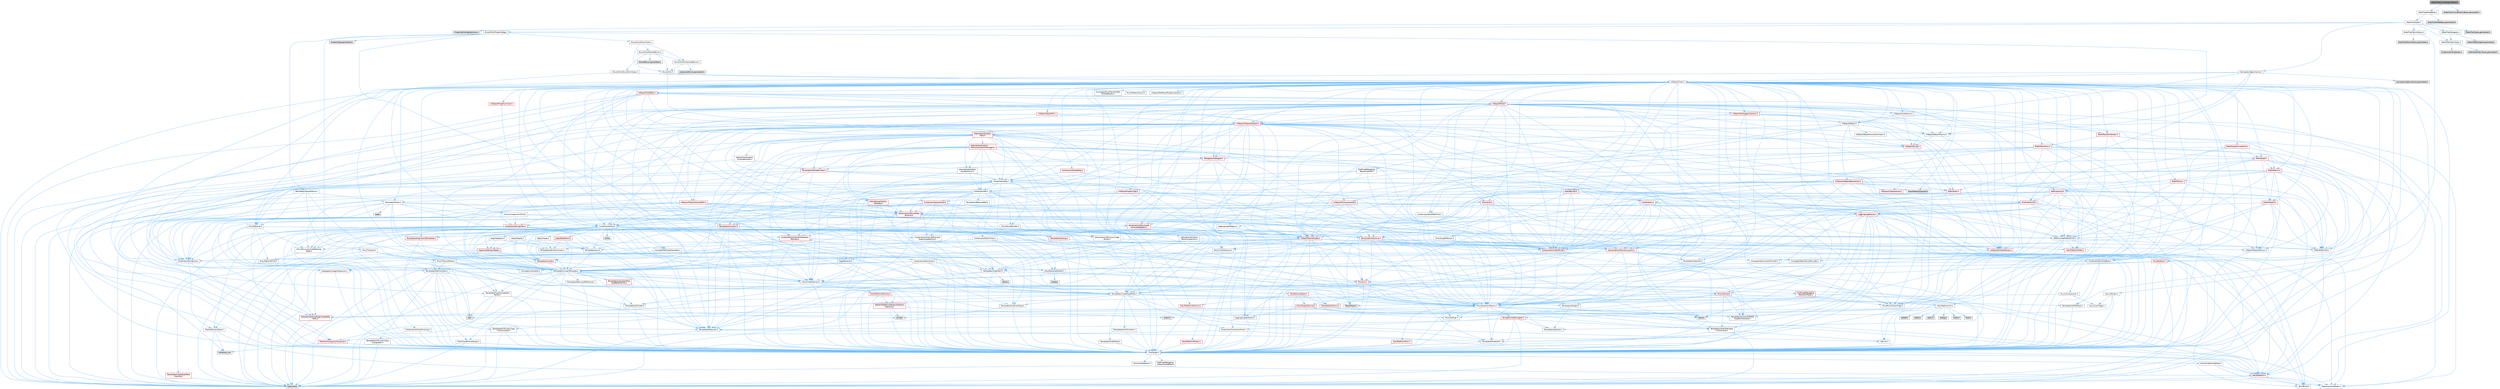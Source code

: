 digraph "StateTreeConsiderationBase.h"
{
 // INTERACTIVE_SVG=YES
 // LATEX_PDF_SIZE
  bgcolor="transparent";
  edge [fontname=Helvetica,fontsize=10,labelfontname=Helvetica,labelfontsize=10];
  node [fontname=Helvetica,fontsize=10,shape=box,height=0.2,width=0.4];
  Node1 [id="Node000001",label="StateTreeConsiderationBase.h",height=0.2,width=0.4,color="gray40", fillcolor="grey60", style="filled", fontcolor="black",tooltip=" "];
  Node1 -> Node2 [id="edge1_Node000001_Node000002",color="steelblue1",style="solid",tooltip=" "];
  Node2 [id="Node000002",label="StateTreeNodeBase.h",height=0.2,width=0.4,color="grey40", fillcolor="white", style="filled",URL="$dc/db7/StateTreeNodeBase_8h.html",tooltip=" "];
  Node2 -> Node3 [id="edge2_Node000002_Node000003",color="steelblue1",style="solid",tooltip=" "];
  Node3 [id="Node000003",label="StateTreeTypes.h",height=0.2,width=0.4,color="grey40", fillcolor="white", style="filled",URL="$d0/d54/StateTreeTypes_8h.html",tooltip=" "];
  Node3 -> Node4 [id="edge3_Node000003_Node000004",color="steelblue1",style="solid",tooltip=" "];
  Node4 [id="Node000004",label="PropertyBindingDataView.h",height=0.2,width=0.4,color="grey60", fillcolor="#E0E0E0", style="filled",tooltip=" "];
  Node3 -> Node5 [id="edge4_Node000003_Node000005",color="steelblue1",style="solid",tooltip=" "];
  Node5 [id="Node000005",label="StructUtils/PropertyBag.h",height=0.2,width=0.4,color="grey40", fillcolor="white", style="filled",URL="$de/d60/StructUtils_2PropertyBag_8h.html",tooltip=" "];
  Node5 -> Node6 [id="edge5_Node000005_Node000006",color="steelblue1",style="solid",tooltip=" "];
  Node6 [id="Node000006",label="Misc/TVariantMeta.h",height=0.2,width=0.4,color="grey40", fillcolor="white", style="filled",URL="$d0/d34/TVariantMeta_8h.html",tooltip=" "];
  Node6 -> Node7 [id="edge6_Node000006_Node000007",color="steelblue1",style="solid",tooltip=" "];
  Node7 [id="Node000007",label="Templates/MemoryOps.h",height=0.2,width=0.4,color="grey40", fillcolor="white", style="filled",URL="$db/dea/MemoryOps_8h.html",tooltip=" "];
  Node7 -> Node8 [id="edge7_Node000007_Node000008",color="steelblue1",style="solid",tooltip=" "];
  Node8 [id="Node000008",label="CoreTypes.h",height=0.2,width=0.4,color="grey40", fillcolor="white", style="filled",URL="$dc/dec/CoreTypes_8h.html",tooltip=" "];
  Node8 -> Node9 [id="edge8_Node000008_Node000009",color="steelblue1",style="solid",tooltip=" "];
  Node9 [id="Node000009",label="HAL/Platform.h",height=0.2,width=0.4,color="red", fillcolor="#FFF0F0", style="filled",URL="$d9/dd0/Platform_8h.html",tooltip=" "];
  Node9 -> Node10 [id="edge9_Node000009_Node000010",color="steelblue1",style="solid",tooltip=" "];
  Node10 [id="Node000010",label="Misc/Build.h",height=0.2,width=0.4,color="grey40", fillcolor="white", style="filled",URL="$d3/dbb/Build_8h.html",tooltip=" "];
  Node9 -> Node12 [id="edge10_Node000009_Node000012",color="steelblue1",style="solid",tooltip=" "];
  Node12 [id="Node000012",label="type_traits",height=0.2,width=0.4,color="grey60", fillcolor="#E0E0E0", style="filled",tooltip=" "];
  Node9 -> Node13 [id="edge11_Node000009_Node000013",color="steelblue1",style="solid",tooltip=" "];
  Node13 [id="Node000013",label="PreprocessorHelpers.h",height=0.2,width=0.4,color="grey40", fillcolor="white", style="filled",URL="$db/ddb/PreprocessorHelpers_8h.html",tooltip=" "];
  Node8 -> Node19 [id="edge12_Node000008_Node000019",color="steelblue1",style="solid",tooltip=" "];
  Node19 [id="Node000019",label="ProfilingDebugging\l/UMemoryDefines.h",height=0.2,width=0.4,color="grey40", fillcolor="white", style="filled",URL="$d2/da2/UMemoryDefines_8h.html",tooltip=" "];
  Node8 -> Node20 [id="edge13_Node000008_Node000020",color="steelblue1",style="solid",tooltip=" "];
  Node20 [id="Node000020",label="Misc/CoreMiscDefines.h",height=0.2,width=0.4,color="grey40", fillcolor="white", style="filled",URL="$da/d38/CoreMiscDefines_8h.html",tooltip=" "];
  Node20 -> Node9 [id="edge14_Node000020_Node000009",color="steelblue1",style="solid",tooltip=" "];
  Node20 -> Node13 [id="edge15_Node000020_Node000013",color="steelblue1",style="solid",tooltip=" "];
  Node8 -> Node21 [id="edge16_Node000008_Node000021",color="steelblue1",style="solid",tooltip=" "];
  Node21 [id="Node000021",label="Misc/CoreDefines.h",height=0.2,width=0.4,color="grey40", fillcolor="white", style="filled",URL="$d3/dd2/CoreDefines_8h.html",tooltip=" "];
  Node7 -> Node22 [id="edge17_Node000007_Node000022",color="steelblue1",style="solid",tooltip=" "];
  Node22 [id="Node000022",label="HAL/UnrealMemory.h",height=0.2,width=0.4,color="grey40", fillcolor="white", style="filled",URL="$d9/d96/UnrealMemory_8h.html",tooltip=" "];
  Node22 -> Node8 [id="edge18_Node000022_Node000008",color="steelblue1",style="solid",tooltip=" "];
  Node22 -> Node23 [id="edge19_Node000022_Node000023",color="steelblue1",style="solid",tooltip=" "];
  Node23 [id="Node000023",label="GenericPlatform/GenericPlatform\lMemory.h",height=0.2,width=0.4,color="red", fillcolor="#FFF0F0", style="filled",URL="$dd/d22/GenericPlatformMemory_8h.html",tooltip=" "];
  Node23 -> Node8 [id="edge20_Node000023_Node000008",color="steelblue1",style="solid",tooltip=" "];
  Node23 -> Node33 [id="edge21_Node000023_Node000033",color="steelblue1",style="solid",tooltip=" "];
  Node33 [id="Node000033",label="string.h",height=0.2,width=0.4,color="grey60", fillcolor="#E0E0E0", style="filled",tooltip=" "];
  Node23 -> Node34 [id="edge22_Node000023_Node000034",color="steelblue1",style="solid",tooltip=" "];
  Node34 [id="Node000034",label="wchar.h",height=0.2,width=0.4,color="grey60", fillcolor="#E0E0E0", style="filled",tooltip=" "];
  Node22 -> Node35 [id="edge23_Node000022_Node000035",color="steelblue1",style="solid",tooltip=" "];
  Node35 [id="Node000035",label="HAL/MemoryBase.h",height=0.2,width=0.4,color="red", fillcolor="#FFF0F0", style="filled",URL="$d6/d9f/MemoryBase_8h.html",tooltip=" "];
  Node35 -> Node8 [id="edge24_Node000035_Node000008",color="steelblue1",style="solid",tooltip=" "];
  Node35 -> Node36 [id="edge25_Node000035_Node000036",color="steelblue1",style="solid",tooltip=" "];
  Node36 [id="Node000036",label="HAL/PlatformAtomics.h",height=0.2,width=0.4,color="red", fillcolor="#FFF0F0", style="filled",URL="$d3/d36/PlatformAtomics_8h.html",tooltip=" "];
  Node36 -> Node8 [id="edge26_Node000036_Node000008",color="steelblue1",style="solid",tooltip=" "];
  Node35 -> Node39 [id="edge27_Node000035_Node000039",color="steelblue1",style="solid",tooltip=" "];
  Node39 [id="Node000039",label="HAL/PlatformCrt.h",height=0.2,width=0.4,color="grey40", fillcolor="white", style="filled",URL="$d8/d75/PlatformCrt_8h.html",tooltip=" "];
  Node39 -> Node40 [id="edge28_Node000039_Node000040",color="steelblue1",style="solid",tooltip=" "];
  Node40 [id="Node000040",label="new",height=0.2,width=0.4,color="grey60", fillcolor="#E0E0E0", style="filled",tooltip=" "];
  Node39 -> Node34 [id="edge29_Node000039_Node000034",color="steelblue1",style="solid",tooltip=" "];
  Node39 -> Node41 [id="edge30_Node000039_Node000041",color="steelblue1",style="solid",tooltip=" "];
  Node41 [id="Node000041",label="stddef.h",height=0.2,width=0.4,color="grey60", fillcolor="#E0E0E0", style="filled",tooltip=" "];
  Node39 -> Node42 [id="edge31_Node000039_Node000042",color="steelblue1",style="solid",tooltip=" "];
  Node42 [id="Node000042",label="stdlib.h",height=0.2,width=0.4,color="grey60", fillcolor="#E0E0E0", style="filled",tooltip=" "];
  Node39 -> Node43 [id="edge32_Node000039_Node000043",color="steelblue1",style="solid",tooltip=" "];
  Node43 [id="Node000043",label="stdio.h",height=0.2,width=0.4,color="grey60", fillcolor="#E0E0E0", style="filled",tooltip=" "];
  Node39 -> Node44 [id="edge33_Node000039_Node000044",color="steelblue1",style="solid",tooltip=" "];
  Node44 [id="Node000044",label="stdarg.h",height=0.2,width=0.4,color="grey60", fillcolor="#E0E0E0", style="filled",tooltip=" "];
  Node39 -> Node45 [id="edge34_Node000039_Node000045",color="steelblue1",style="solid",tooltip=" "];
  Node45 [id="Node000045",label="math.h",height=0.2,width=0.4,color="grey60", fillcolor="#E0E0E0", style="filled",tooltip=" "];
  Node39 -> Node46 [id="edge35_Node000039_Node000046",color="steelblue1",style="solid",tooltip=" "];
  Node46 [id="Node000046",label="float.h",height=0.2,width=0.4,color="grey60", fillcolor="#E0E0E0", style="filled",tooltip=" "];
  Node39 -> Node33 [id="edge36_Node000039_Node000033",color="steelblue1",style="solid",tooltip=" "];
  Node35 -> Node79 [id="edge37_Node000035_Node000079",color="steelblue1",style="solid",tooltip=" "];
  Node79 [id="Node000079",label="Misc/OutputDevice.h",height=0.2,width=0.4,color="red", fillcolor="#FFF0F0", style="filled",URL="$d7/d32/OutputDevice_8h.html",tooltip=" "];
  Node79 -> Node8 [id="edge38_Node000079_Node000008",color="steelblue1",style="solid",tooltip=" "];
  Node79 -> Node80 [id="edge39_Node000079_Node000080",color="steelblue1",style="solid",tooltip=" "];
  Node80 [id="Node000080",label="Logging/LogVerbosity.h",height=0.2,width=0.4,color="grey40", fillcolor="white", style="filled",URL="$d2/d8f/LogVerbosity_8h.html",tooltip=" "];
  Node80 -> Node8 [id="edge40_Node000080_Node000008",color="steelblue1",style="solid",tooltip=" "];
  Node79 -> Node71 [id="edge41_Node000079_Node000071",color="steelblue1",style="solid",tooltip=" "];
  Node71 [id="Node000071",label="Misc/VarArgs.h",height=0.2,width=0.4,color="grey40", fillcolor="white", style="filled",URL="$d5/d6f/VarArgs_8h.html",tooltip=" "];
  Node71 -> Node8 [id="edge42_Node000071_Node000008",color="steelblue1",style="solid",tooltip=" "];
  Node79 -> Node66 [id="edge43_Node000079_Node000066",color="steelblue1",style="solid",tooltip=" "];
  Node66 [id="Node000066",label="Templates/IsArrayOrRefOf\lTypeByPredicate.h",height=0.2,width=0.4,color="grey40", fillcolor="white", style="filled",URL="$d6/da1/IsArrayOrRefOfTypeByPredicate_8h.html",tooltip=" "];
  Node66 -> Node8 [id="edge44_Node000066_Node000008",color="steelblue1",style="solid",tooltip=" "];
  Node79 -> Node67 [id="edge45_Node000079_Node000067",color="steelblue1",style="solid",tooltip=" "];
  Node67 [id="Node000067",label="Templates/IsValidVariadic\lFunctionArg.h",height=0.2,width=0.4,color="grey40", fillcolor="white", style="filled",URL="$d0/dc8/IsValidVariadicFunctionArg_8h.html",tooltip=" "];
  Node67 -> Node8 [id="edge46_Node000067_Node000008",color="steelblue1",style="solid",tooltip=" "];
  Node67 -> Node68 [id="edge47_Node000067_Node000068",color="steelblue1",style="solid",tooltip=" "];
  Node68 [id="Node000068",label="IsEnum.h",height=0.2,width=0.4,color="grey40", fillcolor="white", style="filled",URL="$d4/de5/IsEnum_8h.html",tooltip=" "];
  Node67 -> Node12 [id="edge48_Node000067_Node000012",color="steelblue1",style="solid",tooltip=" "];
  Node79 -> Node69 [id="edge49_Node000079_Node000069",color="steelblue1",style="solid",tooltip=" "];
  Node69 [id="Node000069",label="Traits/IsCharEncodingCompatible\lWith.h",height=0.2,width=0.4,color="red", fillcolor="#FFF0F0", style="filled",URL="$df/dd1/IsCharEncodingCompatibleWith_8h.html",tooltip=" "];
  Node69 -> Node12 [id="edge50_Node000069_Node000012",color="steelblue1",style="solid",tooltip=" "];
  Node35 -> Node81 [id="edge51_Node000035_Node000081",color="steelblue1",style="solid",tooltip=" "];
  Node81 [id="Node000081",label="Templates/Atomic.h",height=0.2,width=0.4,color="red", fillcolor="#FFF0F0", style="filled",URL="$d3/d91/Atomic_8h.html",tooltip=" "];
  Node81 -> Node78 [id="edge52_Node000081_Node000078",color="steelblue1",style="solid",tooltip=" "];
  Node78 [id="Node000078",label="atomic",height=0.2,width=0.4,color="grey60", fillcolor="#E0E0E0", style="filled",tooltip=" "];
  Node22 -> Node90 [id="edge53_Node000022_Node000090",color="steelblue1",style="solid",tooltip=" "];
  Node90 [id="Node000090",label="HAL/PlatformMemory.h",height=0.2,width=0.4,color="red", fillcolor="#FFF0F0", style="filled",URL="$de/d68/PlatformMemory_8h.html",tooltip=" "];
  Node90 -> Node8 [id="edge54_Node000090_Node000008",color="steelblue1",style="solid",tooltip=" "];
  Node90 -> Node23 [id="edge55_Node000090_Node000023",color="steelblue1",style="solid",tooltip=" "];
  Node22 -> Node92 [id="edge56_Node000022_Node000092",color="steelblue1",style="solid",tooltip=" "];
  Node92 [id="Node000092",label="ProfilingDebugging\l/MemoryTrace.h",height=0.2,width=0.4,color="red", fillcolor="#FFF0F0", style="filled",URL="$da/dd7/MemoryTrace_8h.html",tooltip=" "];
  Node92 -> Node9 [id="edge57_Node000092_Node000009",color="steelblue1",style="solid",tooltip=" "];
  Node92 -> Node56 [id="edge58_Node000092_Node000056",color="steelblue1",style="solid",tooltip=" "];
  Node56 [id="Node000056",label="Misc/EnumClassFlags.h",height=0.2,width=0.4,color="grey40", fillcolor="white", style="filled",URL="$d8/de7/EnumClassFlags_8h.html",tooltip=" "];
  Node92 -> Node64 [id="edge59_Node000092_Node000064",color="steelblue1",style="solid",tooltip=" "];
  Node64 [id="Node000064",label="Trace/Trace.h",height=0.2,width=0.4,color="grey60", fillcolor="#E0E0E0", style="filled",tooltip=" "];
  Node22 -> Node93 [id="edge60_Node000022_Node000093",color="steelblue1",style="solid",tooltip=" "];
  Node93 [id="Node000093",label="Templates/IsPointer.h",height=0.2,width=0.4,color="grey40", fillcolor="white", style="filled",URL="$d7/d05/IsPointer_8h.html",tooltip=" "];
  Node93 -> Node8 [id="edge61_Node000093_Node000008",color="steelblue1",style="solid",tooltip=" "];
  Node7 -> Node88 [id="edge62_Node000007_Node000088",color="steelblue1",style="solid",tooltip=" "];
  Node88 [id="Node000088",label="Templates/IsTriviallyCopy\lAssignable.h",height=0.2,width=0.4,color="grey40", fillcolor="white", style="filled",URL="$d2/df2/IsTriviallyCopyAssignable_8h.html",tooltip=" "];
  Node88 -> Node8 [id="edge63_Node000088_Node000008",color="steelblue1",style="solid",tooltip=" "];
  Node88 -> Node12 [id="edge64_Node000088_Node000012",color="steelblue1",style="solid",tooltip=" "];
  Node7 -> Node87 [id="edge65_Node000007_Node000087",color="steelblue1",style="solid",tooltip=" "];
  Node87 [id="Node000087",label="Templates/IsTriviallyCopy\lConstructible.h",height=0.2,width=0.4,color="grey40", fillcolor="white", style="filled",URL="$d3/d78/IsTriviallyCopyConstructible_8h.html",tooltip=" "];
  Node87 -> Node8 [id="edge66_Node000087_Node000008",color="steelblue1",style="solid",tooltip=" "];
  Node87 -> Node12 [id="edge67_Node000087_Node000012",color="steelblue1",style="solid",tooltip=" "];
  Node7 -> Node73 [id="edge68_Node000007_Node000073",color="steelblue1",style="solid",tooltip=" "];
  Node73 [id="Node000073",label="Templates/Requires.h",height=0.2,width=0.4,color="grey40", fillcolor="white", style="filled",URL="$dc/d96/Requires_8h.html",tooltip=" "];
  Node73 -> Node65 [id="edge69_Node000073_Node000065",color="steelblue1",style="solid",tooltip=" "];
  Node65 [id="Node000065",label="Templates/EnableIf.h",height=0.2,width=0.4,color="grey40", fillcolor="white", style="filled",URL="$d7/d60/EnableIf_8h.html",tooltip=" "];
  Node65 -> Node8 [id="edge70_Node000065_Node000008",color="steelblue1",style="solid",tooltip=" "];
  Node73 -> Node12 [id="edge71_Node000073_Node000012",color="steelblue1",style="solid",tooltip=" "];
  Node7 -> Node94 [id="edge72_Node000007_Node000094",color="steelblue1",style="solid",tooltip=" "];
  Node94 [id="Node000094",label="Templates/UnrealTypeTraits.h",height=0.2,width=0.4,color="grey40", fillcolor="white", style="filled",URL="$d2/d2d/UnrealTypeTraits_8h.html",tooltip=" "];
  Node94 -> Node8 [id="edge73_Node000094_Node000008",color="steelblue1",style="solid",tooltip=" "];
  Node94 -> Node93 [id="edge74_Node000094_Node000093",color="steelblue1",style="solid",tooltip=" "];
  Node94 -> Node48 [id="edge75_Node000094_Node000048",color="steelblue1",style="solid",tooltip=" "];
  Node48 [id="Node000048",label="Misc/AssertionMacros.h",height=0.2,width=0.4,color="grey40", fillcolor="white", style="filled",URL="$d0/dfa/AssertionMacros_8h.html",tooltip=" "];
  Node48 -> Node8 [id="edge76_Node000048_Node000008",color="steelblue1",style="solid",tooltip=" "];
  Node48 -> Node9 [id="edge77_Node000048_Node000009",color="steelblue1",style="solid",tooltip=" "];
  Node48 -> Node49 [id="edge78_Node000048_Node000049",color="steelblue1",style="solid",tooltip=" "];
  Node49 [id="Node000049",label="HAL/PlatformMisc.h",height=0.2,width=0.4,color="red", fillcolor="#FFF0F0", style="filled",URL="$d0/df5/PlatformMisc_8h.html",tooltip=" "];
  Node49 -> Node8 [id="edge79_Node000049_Node000008",color="steelblue1",style="solid",tooltip=" "];
  Node48 -> Node13 [id="edge80_Node000048_Node000013",color="steelblue1",style="solid",tooltip=" "];
  Node48 -> Node65 [id="edge81_Node000048_Node000065",color="steelblue1",style="solid",tooltip=" "];
  Node48 -> Node66 [id="edge82_Node000048_Node000066",color="steelblue1",style="solid",tooltip=" "];
  Node48 -> Node67 [id="edge83_Node000048_Node000067",color="steelblue1",style="solid",tooltip=" "];
  Node48 -> Node69 [id="edge84_Node000048_Node000069",color="steelblue1",style="solid",tooltip=" "];
  Node48 -> Node71 [id="edge85_Node000048_Node000071",color="steelblue1",style="solid",tooltip=" "];
  Node48 -> Node72 [id="edge86_Node000048_Node000072",color="steelblue1",style="solid",tooltip=" "];
  Node72 [id="Node000072",label="String/FormatStringSan.h",height=0.2,width=0.4,color="red", fillcolor="#FFF0F0", style="filled",URL="$d3/d8b/FormatStringSan_8h.html",tooltip=" "];
  Node72 -> Node12 [id="edge87_Node000072_Node000012",color="steelblue1",style="solid",tooltip=" "];
  Node72 -> Node8 [id="edge88_Node000072_Node000008",color="steelblue1",style="solid",tooltip=" "];
  Node72 -> Node73 [id="edge89_Node000072_Node000073",color="steelblue1",style="solid",tooltip=" "];
  Node72 -> Node74 [id="edge90_Node000072_Node000074",color="steelblue1",style="solid",tooltip=" "];
  Node74 [id="Node000074",label="Templates/Identity.h",height=0.2,width=0.4,color="grey40", fillcolor="white", style="filled",URL="$d0/dd5/Identity_8h.html",tooltip=" "];
  Node72 -> Node67 [id="edge91_Node000072_Node000067",color="steelblue1",style="solid",tooltip=" "];
  Node72 -> Node25 [id="edge92_Node000072_Node000025",color="steelblue1",style="solid",tooltip=" "];
  Node25 [id="Node000025",label="Containers/ContainersFwd.h",height=0.2,width=0.4,color="grey40", fillcolor="white", style="filled",URL="$d4/d0a/ContainersFwd_8h.html",tooltip=" "];
  Node25 -> Node9 [id="edge93_Node000025_Node000009",color="steelblue1",style="solid",tooltip=" "];
  Node25 -> Node8 [id="edge94_Node000025_Node000008",color="steelblue1",style="solid",tooltip=" "];
  Node25 -> Node26 [id="edge95_Node000025_Node000026",color="steelblue1",style="solid",tooltip=" "];
  Node26 [id="Node000026",label="Traits/IsContiguousContainer.h",height=0.2,width=0.4,color="red", fillcolor="#FFF0F0", style="filled",URL="$d5/d3c/IsContiguousContainer_8h.html",tooltip=" "];
  Node26 -> Node8 [id="edge96_Node000026_Node000008",color="steelblue1",style="solid",tooltip=" "];
  Node26 -> Node28 [id="edge97_Node000026_Node000028",color="steelblue1",style="solid",tooltip=" "];
  Node28 [id="Node000028",label="initializer_list",height=0.2,width=0.4,color="grey60", fillcolor="#E0E0E0", style="filled",tooltip=" "];
  Node48 -> Node78 [id="edge98_Node000048_Node000078",color="steelblue1",style="solid",tooltip=" "];
  Node94 -> Node86 [id="edge99_Node000094_Node000086",color="steelblue1",style="solid",tooltip=" "];
  Node86 [id="Node000086",label="Templates/AndOrNot.h",height=0.2,width=0.4,color="grey40", fillcolor="white", style="filled",URL="$db/d0a/AndOrNot_8h.html",tooltip=" "];
  Node86 -> Node8 [id="edge100_Node000086_Node000008",color="steelblue1",style="solid",tooltip=" "];
  Node94 -> Node65 [id="edge101_Node000094_Node000065",color="steelblue1",style="solid",tooltip=" "];
  Node94 -> Node95 [id="edge102_Node000094_Node000095",color="steelblue1",style="solid",tooltip=" "];
  Node95 [id="Node000095",label="Templates/IsArithmetic.h",height=0.2,width=0.4,color="grey40", fillcolor="white", style="filled",URL="$d2/d5d/IsArithmetic_8h.html",tooltip=" "];
  Node95 -> Node8 [id="edge103_Node000095_Node000008",color="steelblue1",style="solid",tooltip=" "];
  Node94 -> Node68 [id="edge104_Node000094_Node000068",color="steelblue1",style="solid",tooltip=" "];
  Node94 -> Node96 [id="edge105_Node000094_Node000096",color="steelblue1",style="solid",tooltip=" "];
  Node96 [id="Node000096",label="Templates/Models.h",height=0.2,width=0.4,color="grey40", fillcolor="white", style="filled",URL="$d3/d0c/Models_8h.html",tooltip=" "];
  Node96 -> Node74 [id="edge106_Node000096_Node000074",color="steelblue1",style="solid",tooltip=" "];
  Node94 -> Node97 [id="edge107_Node000094_Node000097",color="steelblue1",style="solid",tooltip=" "];
  Node97 [id="Node000097",label="Templates/IsPODType.h",height=0.2,width=0.4,color="grey40", fillcolor="white", style="filled",URL="$d7/db1/IsPODType_8h.html",tooltip=" "];
  Node97 -> Node8 [id="edge108_Node000097_Node000008",color="steelblue1",style="solid",tooltip=" "];
  Node94 -> Node98 [id="edge109_Node000094_Node000098",color="steelblue1",style="solid",tooltip=" "];
  Node98 [id="Node000098",label="Templates/IsUECoreType.h",height=0.2,width=0.4,color="grey40", fillcolor="white", style="filled",URL="$d1/db8/IsUECoreType_8h.html",tooltip=" "];
  Node98 -> Node8 [id="edge110_Node000098_Node000008",color="steelblue1",style="solid",tooltip=" "];
  Node98 -> Node12 [id="edge111_Node000098_Node000012",color="steelblue1",style="solid",tooltip=" "];
  Node94 -> Node87 [id="edge112_Node000094_Node000087",color="steelblue1",style="solid",tooltip=" "];
  Node7 -> Node99 [id="edge113_Node000007_Node000099",color="steelblue1",style="solid",tooltip=" "];
  Node99 [id="Node000099",label="Traits/UseBitwiseSwap.h",height=0.2,width=0.4,color="grey40", fillcolor="white", style="filled",URL="$db/df3/UseBitwiseSwap_8h.html",tooltip=" "];
  Node99 -> Node8 [id="edge114_Node000099_Node000008",color="steelblue1",style="solid",tooltip=" "];
  Node99 -> Node12 [id="edge115_Node000099_Node000012",color="steelblue1",style="solid",tooltip=" "];
  Node7 -> Node40 [id="edge116_Node000007_Node000040",color="steelblue1",style="solid",tooltip=" "];
  Node7 -> Node12 [id="edge117_Node000007_Node000012",color="steelblue1",style="solid",tooltip=" "];
  Node6 -> Node100 [id="edge118_Node000006_Node000100",color="steelblue1",style="solid",tooltip=" "];
  Node100 [id="Node000100",label="Templates/TypeCompatible\lBytes.h",height=0.2,width=0.4,color="grey40", fillcolor="white", style="filled",URL="$df/d0a/TypeCompatibleBytes_8h.html",tooltip=" "];
  Node100 -> Node8 [id="edge119_Node000100_Node000008",color="steelblue1",style="solid",tooltip=" "];
  Node100 -> Node33 [id="edge120_Node000100_Node000033",color="steelblue1",style="solid",tooltip=" "];
  Node100 -> Node40 [id="edge121_Node000100_Node000040",color="steelblue1",style="solid",tooltip=" "];
  Node100 -> Node12 [id="edge122_Node000100_Node000012",color="steelblue1",style="solid",tooltip=" "];
  Node6 -> Node101 [id="edge123_Node000006_Node000101",color="steelblue1",style="solid",tooltip=" "];
  Node101 [id="Node000101",label="Templates/UnrealTemplate.h",height=0.2,width=0.4,color="grey40", fillcolor="white", style="filled",URL="$d4/d24/UnrealTemplate_8h.html",tooltip=" "];
  Node101 -> Node8 [id="edge124_Node000101_Node000008",color="steelblue1",style="solid",tooltip=" "];
  Node101 -> Node93 [id="edge125_Node000101_Node000093",color="steelblue1",style="solid",tooltip=" "];
  Node101 -> Node22 [id="edge126_Node000101_Node000022",color="steelblue1",style="solid",tooltip=" "];
  Node101 -> Node102 [id="edge127_Node000101_Node000102",color="steelblue1",style="solid",tooltip=" "];
  Node102 [id="Node000102",label="Templates/CopyQualifiers\lAndRefsFromTo.h",height=0.2,width=0.4,color="red", fillcolor="#FFF0F0", style="filled",URL="$d3/db3/CopyQualifiersAndRefsFromTo_8h.html",tooltip=" "];
  Node101 -> Node94 [id="edge128_Node000101_Node000094",color="steelblue1",style="solid",tooltip=" "];
  Node101 -> Node104 [id="edge129_Node000101_Node000104",color="steelblue1",style="solid",tooltip=" "];
  Node104 [id="Node000104",label="Templates/RemoveReference.h",height=0.2,width=0.4,color="grey40", fillcolor="white", style="filled",URL="$da/dbe/RemoveReference_8h.html",tooltip=" "];
  Node104 -> Node8 [id="edge130_Node000104_Node000008",color="steelblue1",style="solid",tooltip=" "];
  Node101 -> Node73 [id="edge131_Node000101_Node000073",color="steelblue1",style="solid",tooltip=" "];
  Node101 -> Node100 [id="edge132_Node000101_Node000100",color="steelblue1",style="solid",tooltip=" "];
  Node101 -> Node74 [id="edge133_Node000101_Node000074",color="steelblue1",style="solid",tooltip=" "];
  Node101 -> Node26 [id="edge134_Node000101_Node000026",color="steelblue1",style="solid",tooltip=" "];
  Node101 -> Node99 [id="edge135_Node000101_Node000099",color="steelblue1",style="solid",tooltip=" "];
  Node101 -> Node12 [id="edge136_Node000101_Node000012",color="steelblue1",style="solid",tooltip=" "];
  Node6 -> Node94 [id="edge137_Node000006_Node000094",color="steelblue1",style="solid",tooltip=" "];
  Node6 -> Node105 [id="edge138_Node000006_Node000105",color="steelblue1",style="solid",tooltip=" "];
  Node105 [id="Node000105",label="Delegates/IntegerSequence.h",height=0.2,width=0.4,color="grey40", fillcolor="white", style="filled",URL="$d2/dcc/IntegerSequence_8h.html",tooltip=" "];
  Node105 -> Node8 [id="edge139_Node000105_Node000008",color="steelblue1",style="solid",tooltip=" "];
  Node6 -> Node106 [id="edge140_Node000006_Node000106",color="steelblue1",style="solid",tooltip=" "];
  Node106 [id="Node000106",label="Concepts/Insertable.h",height=0.2,width=0.4,color="grey40", fillcolor="white", style="filled",URL="$d8/d3b/Insertable_8h.html",tooltip=" "];
  Node6 -> Node48 [id="edge141_Node000006_Node000048",color="steelblue1",style="solid",tooltip=" "];
  Node5 -> Node107 [id="edge142_Node000005_Node000107",color="steelblue1",style="solid",tooltip=" "];
  Node107 [id="Node000107",label="StructUtils/StructView.h",height=0.2,width=0.4,color="grey40", fillcolor="white", style="filled",URL="$d6/d2a/StructUtils_2StructView_8h.html",tooltip=" "];
  Node107 -> Node108 [id="edge143_Node000107_Node000108",color="steelblue1",style="solid",tooltip=" "];
  Node108 [id="Node000108",label="StructUtils/InstancedStruct.h",height=0.2,width=0.4,color="grey40", fillcolor="white", style="filled",URL="$d6/dc6/StructUtils_2InstancedStruct_8h.html",tooltip=" "];
  Node108 -> Node109 [id="edge144_Node000108_Node000109",color="steelblue1",style="solid",tooltip=" "];
  Node109 [id="Node000109",label="StructUtils.h",height=0.2,width=0.4,color="grey40", fillcolor="white", style="filled",URL="$db/d30/StructUtils_8h.html",tooltip=" "];
  Node109 -> Node94 [id="edge145_Node000109_Node000094",color="steelblue1",style="solid",tooltip=" "];
  Node109 -> Node110 [id="edge146_Node000109_Node000110",color="steelblue1",style="solid",tooltip=" "];
  Node110 [id="Node000110",label="UObject/Class.h",height=0.2,width=0.4,color="grey40", fillcolor="white", style="filled",URL="$d4/d05/Class_8h.html",tooltip=" "];
  Node110 -> Node111 [id="edge147_Node000110_Node000111",color="steelblue1",style="solid",tooltip=" "];
  Node111 [id="Node000111",label="Concepts/GetTypeHashable.h",height=0.2,width=0.4,color="grey40", fillcolor="white", style="filled",URL="$d3/da2/GetTypeHashable_8h.html",tooltip=" "];
  Node111 -> Node8 [id="edge148_Node000111_Node000008",color="steelblue1",style="solid",tooltip=" "];
  Node111 -> Node112 [id="edge149_Node000111_Node000112",color="steelblue1",style="solid",tooltip=" "];
  Node112 [id="Node000112",label="Templates/TypeHash.h",height=0.2,width=0.4,color="grey40", fillcolor="white", style="filled",URL="$d1/d62/TypeHash_8h.html",tooltip=" "];
  Node112 -> Node8 [id="edge150_Node000112_Node000008",color="steelblue1",style="solid",tooltip=" "];
  Node112 -> Node73 [id="edge151_Node000112_Node000073",color="steelblue1",style="solid",tooltip=" "];
  Node112 -> Node113 [id="edge152_Node000112_Node000113",color="steelblue1",style="solid",tooltip=" "];
  Node113 [id="Node000113",label="Misc/Crc.h",height=0.2,width=0.4,color="red", fillcolor="#FFF0F0", style="filled",URL="$d4/dd2/Crc_8h.html",tooltip=" "];
  Node113 -> Node8 [id="edge153_Node000113_Node000008",color="steelblue1",style="solid",tooltip=" "];
  Node113 -> Node48 [id="edge154_Node000113_Node000048",color="steelblue1",style="solid",tooltip=" "];
  Node113 -> Node114 [id="edge155_Node000113_Node000114",color="steelblue1",style="solid",tooltip=" "];
  Node114 [id="Node000114",label="Misc/CString.h",height=0.2,width=0.4,color="red", fillcolor="#FFF0F0", style="filled",URL="$d2/d49/CString_8h.html",tooltip=" "];
  Node114 -> Node8 [id="edge156_Node000114_Node000008",color="steelblue1",style="solid",tooltip=" "];
  Node114 -> Node39 [id="edge157_Node000114_Node000039",color="steelblue1",style="solid",tooltip=" "];
  Node114 -> Node48 [id="edge158_Node000114_Node000048",color="steelblue1",style="solid",tooltip=" "];
  Node114 -> Node71 [id="edge159_Node000114_Node000071",color="steelblue1",style="solid",tooltip=" "];
  Node114 -> Node66 [id="edge160_Node000114_Node000066",color="steelblue1",style="solid",tooltip=" "];
  Node114 -> Node67 [id="edge161_Node000114_Node000067",color="steelblue1",style="solid",tooltip=" "];
  Node114 -> Node69 [id="edge162_Node000114_Node000069",color="steelblue1",style="solid",tooltip=" "];
  Node113 -> Node94 [id="edge163_Node000113_Node000094",color="steelblue1",style="solid",tooltip=" "];
  Node112 -> Node118 [id="edge164_Node000112_Node000118",color="steelblue1",style="solid",tooltip=" "];
  Node118 [id="Node000118",label="stdint.h",height=0.2,width=0.4,color="grey60", fillcolor="#E0E0E0", style="filled",tooltip=" "];
  Node112 -> Node12 [id="edge165_Node000112_Node000012",color="steelblue1",style="solid",tooltip=" "];
  Node110 -> Node119 [id="edge166_Node000110_Node000119",color="steelblue1",style="solid",tooltip=" "];
  Node119 [id="Node000119",label="Concepts/StaticClassProvider.h",height=0.2,width=0.4,color="grey40", fillcolor="white", style="filled",URL="$dd/d83/StaticClassProvider_8h.html",tooltip=" "];
  Node110 -> Node120 [id="edge167_Node000110_Node000120",color="steelblue1",style="solid",tooltip=" "];
  Node120 [id="Node000120",label="Concepts/StaticStructProvider.h",height=0.2,width=0.4,color="grey40", fillcolor="white", style="filled",URL="$d5/d77/StaticStructProvider_8h.html",tooltip=" "];
  Node110 -> Node121 [id="edge168_Node000110_Node000121",color="steelblue1",style="solid",tooltip=" "];
  Node121 [id="Node000121",label="Concepts/StructSerializable\lWithDefaults.h",height=0.2,width=0.4,color="grey40", fillcolor="white", style="filled",URL="$d5/ddc/StructSerializableWithDefaults_8h.html",tooltip=" "];
  Node110 -> Node122 [id="edge169_Node000110_Node000122",color="steelblue1",style="solid",tooltip=" "];
  Node122 [id="Node000122",label="Containers/Array.h",height=0.2,width=0.4,color="grey40", fillcolor="white", style="filled",URL="$df/dd0/Array_8h.html",tooltip=" "];
  Node122 -> Node8 [id="edge170_Node000122_Node000008",color="steelblue1",style="solid",tooltip=" "];
  Node122 -> Node48 [id="edge171_Node000122_Node000048",color="steelblue1",style="solid",tooltip=" "];
  Node122 -> Node123 [id="edge172_Node000122_Node000123",color="steelblue1",style="solid",tooltip=" "];
  Node123 [id="Node000123",label="Misc/IntrusiveUnsetOptional\lState.h",height=0.2,width=0.4,color="grey40", fillcolor="white", style="filled",URL="$d2/d0a/IntrusiveUnsetOptionalState_8h.html",tooltip=" "];
  Node123 -> Node124 [id="edge173_Node000123_Node000124",color="steelblue1",style="solid",tooltip=" "];
  Node124 [id="Node000124",label="Misc/OptionalFwd.h",height=0.2,width=0.4,color="grey40", fillcolor="white", style="filled",URL="$dc/d50/OptionalFwd_8h.html",tooltip=" "];
  Node122 -> Node125 [id="edge174_Node000122_Node000125",color="steelblue1",style="solid",tooltip=" "];
  Node125 [id="Node000125",label="Misc/ReverseIterate.h",height=0.2,width=0.4,color="grey40", fillcolor="white", style="filled",URL="$db/de3/ReverseIterate_8h.html",tooltip=" "];
  Node125 -> Node9 [id="edge175_Node000125_Node000009",color="steelblue1",style="solid",tooltip=" "];
  Node125 -> Node126 [id="edge176_Node000125_Node000126",color="steelblue1",style="solid",tooltip=" "];
  Node126 [id="Node000126",label="iterator",height=0.2,width=0.4,color="grey60", fillcolor="#E0E0E0", style="filled",tooltip=" "];
  Node122 -> Node22 [id="edge177_Node000122_Node000022",color="steelblue1",style="solid",tooltip=" "];
  Node122 -> Node94 [id="edge178_Node000122_Node000094",color="steelblue1",style="solid",tooltip=" "];
  Node122 -> Node101 [id="edge179_Node000122_Node000101",color="steelblue1",style="solid",tooltip=" "];
  Node122 -> Node127 [id="edge180_Node000122_Node000127",color="steelblue1",style="solid",tooltip=" "];
  Node127 [id="Node000127",label="Containers/AllowShrinking.h",height=0.2,width=0.4,color="grey40", fillcolor="white", style="filled",URL="$d7/d1a/AllowShrinking_8h.html",tooltip=" "];
  Node127 -> Node8 [id="edge181_Node000127_Node000008",color="steelblue1",style="solid",tooltip=" "];
  Node122 -> Node128 [id="edge182_Node000122_Node000128",color="steelblue1",style="solid",tooltip=" "];
  Node128 [id="Node000128",label="Containers/ContainerAllocation\lPolicies.h",height=0.2,width=0.4,color="red", fillcolor="#FFF0F0", style="filled",URL="$d7/dff/ContainerAllocationPolicies_8h.html",tooltip=" "];
  Node128 -> Node8 [id="edge183_Node000128_Node000008",color="steelblue1",style="solid",tooltip=" "];
  Node128 -> Node128 [id="edge184_Node000128_Node000128",color="steelblue1",style="solid",tooltip=" "];
  Node128 -> Node130 [id="edge185_Node000128_Node000130",color="steelblue1",style="solid",tooltip=" "];
  Node130 [id="Node000130",label="HAL/PlatformMath.h",height=0.2,width=0.4,color="red", fillcolor="#FFF0F0", style="filled",URL="$dc/d53/PlatformMath_8h.html",tooltip=" "];
  Node130 -> Node8 [id="edge186_Node000130_Node000008",color="steelblue1",style="solid",tooltip=" "];
  Node128 -> Node22 [id="edge187_Node000128_Node000022",color="steelblue1",style="solid",tooltip=" "];
  Node128 -> Node48 [id="edge188_Node000128_Node000048",color="steelblue1",style="solid",tooltip=" "];
  Node128 -> Node7 [id="edge189_Node000128_Node000007",color="steelblue1",style="solid",tooltip=" "];
  Node128 -> Node100 [id="edge190_Node000128_Node000100",color="steelblue1",style="solid",tooltip=" "];
  Node128 -> Node12 [id="edge191_Node000128_Node000012",color="steelblue1",style="solid",tooltip=" "];
  Node122 -> Node139 [id="edge192_Node000122_Node000139",color="steelblue1",style="solid",tooltip=" "];
  Node139 [id="Node000139",label="Containers/ContainerElement\lTypeCompatibility.h",height=0.2,width=0.4,color="grey40", fillcolor="white", style="filled",URL="$df/ddf/ContainerElementTypeCompatibility_8h.html",tooltip=" "];
  Node139 -> Node8 [id="edge193_Node000139_Node000008",color="steelblue1",style="solid",tooltip=" "];
  Node139 -> Node94 [id="edge194_Node000139_Node000094",color="steelblue1",style="solid",tooltip=" "];
  Node122 -> Node140 [id="edge195_Node000122_Node000140",color="steelblue1",style="solid",tooltip=" "];
  Node140 [id="Node000140",label="Serialization/Archive.h",height=0.2,width=0.4,color="red", fillcolor="#FFF0F0", style="filled",URL="$d7/d3b/Archive_8h.html",tooltip=" "];
  Node140 -> Node8 [id="edge196_Node000140_Node000008",color="steelblue1",style="solid",tooltip=" "];
  Node140 -> Node29 [id="edge197_Node000140_Node000029",color="steelblue1",style="solid",tooltip=" "];
  Node29 [id="Node000029",label="Math/MathFwd.h",height=0.2,width=0.4,color="grey40", fillcolor="white", style="filled",URL="$d2/d10/MathFwd_8h.html",tooltip=" "];
  Node29 -> Node9 [id="edge198_Node000029_Node000009",color="steelblue1",style="solid",tooltip=" "];
  Node140 -> Node48 [id="edge199_Node000140_Node000048",color="steelblue1",style="solid",tooltip=" "];
  Node140 -> Node10 [id="edge200_Node000140_Node000010",color="steelblue1",style="solid",tooltip=" "];
  Node140 -> Node71 [id="edge201_Node000140_Node000071",color="steelblue1",style="solid",tooltip=" "];
  Node140 -> Node65 [id="edge202_Node000140_Node000065",color="steelblue1",style="solid",tooltip=" "];
  Node140 -> Node66 [id="edge203_Node000140_Node000066",color="steelblue1",style="solid",tooltip=" "];
  Node140 -> Node67 [id="edge204_Node000140_Node000067",color="steelblue1",style="solid",tooltip=" "];
  Node140 -> Node101 [id="edge205_Node000140_Node000101",color="steelblue1",style="solid",tooltip=" "];
  Node140 -> Node69 [id="edge206_Node000140_Node000069",color="steelblue1",style="solid",tooltip=" "];
  Node140 -> Node149 [id="edge207_Node000140_Node000149",color="steelblue1",style="solid",tooltip=" "];
  Node149 [id="Node000149",label="UObject/ObjectVersion.h",height=0.2,width=0.4,color="grey40", fillcolor="white", style="filled",URL="$da/d63/ObjectVersion_8h.html",tooltip=" "];
  Node149 -> Node8 [id="edge208_Node000149_Node000008",color="steelblue1",style="solid",tooltip=" "];
  Node122 -> Node150 [id="edge209_Node000122_Node000150",color="steelblue1",style="solid",tooltip=" "];
  Node150 [id="Node000150",label="Serialization/MemoryImage\lWriter.h",height=0.2,width=0.4,color="grey40", fillcolor="white", style="filled",URL="$d0/d08/MemoryImageWriter_8h.html",tooltip=" "];
  Node150 -> Node8 [id="edge210_Node000150_Node000008",color="steelblue1",style="solid",tooltip=" "];
  Node150 -> Node151 [id="edge211_Node000150_Node000151",color="steelblue1",style="solid",tooltip=" "];
  Node151 [id="Node000151",label="Serialization/MemoryLayout.h",height=0.2,width=0.4,color="red", fillcolor="#FFF0F0", style="filled",URL="$d7/d66/MemoryLayout_8h.html",tooltip=" "];
  Node151 -> Node119 [id="edge212_Node000151_Node000119",color="steelblue1",style="solid",tooltip=" "];
  Node151 -> Node120 [id="edge213_Node000151_Node000120",color="steelblue1",style="solid",tooltip=" "];
  Node151 -> Node152 [id="edge214_Node000151_Node000152",color="steelblue1",style="solid",tooltip=" "];
  Node152 [id="Node000152",label="Containers/EnumAsByte.h",height=0.2,width=0.4,color="grey40", fillcolor="white", style="filled",URL="$d6/d9a/EnumAsByte_8h.html",tooltip=" "];
  Node152 -> Node8 [id="edge215_Node000152_Node000008",color="steelblue1",style="solid",tooltip=" "];
  Node152 -> Node97 [id="edge216_Node000152_Node000097",color="steelblue1",style="solid",tooltip=" "];
  Node152 -> Node112 [id="edge217_Node000152_Node000112",color="steelblue1",style="solid",tooltip=" "];
  Node151 -> Node51 [id="edge218_Node000151_Node000051",color="steelblue1",style="solid",tooltip=" "];
  Node51 [id="Node000051",label="Containers/StringFwd.h",height=0.2,width=0.4,color="grey40", fillcolor="white", style="filled",URL="$df/d37/StringFwd_8h.html",tooltip=" "];
  Node51 -> Node8 [id="edge219_Node000051_Node000008",color="steelblue1",style="solid",tooltip=" "];
  Node51 -> Node52 [id="edge220_Node000051_Node000052",color="steelblue1",style="solid",tooltip=" "];
  Node52 [id="Node000052",label="Traits/ElementType.h",height=0.2,width=0.4,color="grey40", fillcolor="white", style="filled",URL="$d5/d4f/ElementType_8h.html",tooltip=" "];
  Node52 -> Node9 [id="edge221_Node000052_Node000009",color="steelblue1",style="solid",tooltip=" "];
  Node52 -> Node28 [id="edge222_Node000052_Node000028",color="steelblue1",style="solid",tooltip=" "];
  Node52 -> Node12 [id="edge223_Node000052_Node000012",color="steelblue1",style="solid",tooltip=" "];
  Node51 -> Node26 [id="edge224_Node000051_Node000026",color="steelblue1",style="solid",tooltip=" "];
  Node151 -> Node22 [id="edge225_Node000151_Node000022",color="steelblue1",style="solid",tooltip=" "];
  Node151 -> Node65 [id="edge226_Node000151_Node000065",color="steelblue1",style="solid",tooltip=" "];
  Node151 -> Node154 [id="edge227_Node000151_Node000154",color="steelblue1",style="solid",tooltip=" "];
  Node154 [id="Node000154",label="Templates/IsAbstract.h",height=0.2,width=0.4,color="grey40", fillcolor="white", style="filled",URL="$d8/db7/IsAbstract_8h.html",tooltip=" "];
  Node151 -> Node96 [id="edge228_Node000151_Node000096",color="steelblue1",style="solid",tooltip=" "];
  Node151 -> Node101 [id="edge229_Node000151_Node000101",color="steelblue1",style="solid",tooltip=" "];
  Node122 -> Node155 [id="edge230_Node000122_Node000155",color="steelblue1",style="solid",tooltip=" "];
  Node155 [id="Node000155",label="Algo/Heapify.h",height=0.2,width=0.4,color="grey40", fillcolor="white", style="filled",URL="$d0/d2a/Heapify_8h.html",tooltip=" "];
  Node155 -> Node156 [id="edge231_Node000155_Node000156",color="steelblue1",style="solid",tooltip=" "];
  Node156 [id="Node000156",label="Algo/Impl/BinaryHeap.h",height=0.2,width=0.4,color="red", fillcolor="#FFF0F0", style="filled",URL="$d7/da3/Algo_2Impl_2BinaryHeap_8h.html",tooltip=" "];
  Node156 -> Node157 [id="edge232_Node000156_Node000157",color="steelblue1",style="solid",tooltip=" "];
  Node157 [id="Node000157",label="Templates/Invoke.h",height=0.2,width=0.4,color="red", fillcolor="#FFF0F0", style="filled",URL="$d7/deb/Invoke_8h.html",tooltip=" "];
  Node157 -> Node8 [id="edge233_Node000157_Node000008",color="steelblue1",style="solid",tooltip=" "];
  Node157 -> Node101 [id="edge234_Node000157_Node000101",color="steelblue1",style="solid",tooltip=" "];
  Node157 -> Node12 [id="edge235_Node000157_Node000012",color="steelblue1",style="solid",tooltip=" "];
  Node156 -> Node12 [id="edge236_Node000156_Node000012",color="steelblue1",style="solid",tooltip=" "];
  Node155 -> Node161 [id="edge237_Node000155_Node000161",color="steelblue1",style="solid",tooltip=" "];
  Node161 [id="Node000161",label="Templates/IdentityFunctor.h",height=0.2,width=0.4,color="grey40", fillcolor="white", style="filled",URL="$d7/d2e/IdentityFunctor_8h.html",tooltip=" "];
  Node161 -> Node9 [id="edge238_Node000161_Node000009",color="steelblue1",style="solid",tooltip=" "];
  Node155 -> Node157 [id="edge239_Node000155_Node000157",color="steelblue1",style="solid",tooltip=" "];
  Node155 -> Node162 [id="edge240_Node000155_Node000162",color="steelblue1",style="solid",tooltip=" "];
  Node162 [id="Node000162",label="Templates/Less.h",height=0.2,width=0.4,color="grey40", fillcolor="white", style="filled",URL="$de/dc8/Less_8h.html",tooltip=" "];
  Node162 -> Node8 [id="edge241_Node000162_Node000008",color="steelblue1",style="solid",tooltip=" "];
  Node162 -> Node101 [id="edge242_Node000162_Node000101",color="steelblue1",style="solid",tooltip=" "];
  Node155 -> Node101 [id="edge243_Node000155_Node000101",color="steelblue1",style="solid",tooltip=" "];
  Node122 -> Node163 [id="edge244_Node000122_Node000163",color="steelblue1",style="solid",tooltip=" "];
  Node163 [id="Node000163",label="Algo/HeapSort.h",height=0.2,width=0.4,color="grey40", fillcolor="white", style="filled",URL="$d3/d92/HeapSort_8h.html",tooltip=" "];
  Node163 -> Node156 [id="edge245_Node000163_Node000156",color="steelblue1",style="solid",tooltip=" "];
  Node163 -> Node161 [id="edge246_Node000163_Node000161",color="steelblue1",style="solid",tooltip=" "];
  Node163 -> Node162 [id="edge247_Node000163_Node000162",color="steelblue1",style="solid",tooltip=" "];
  Node163 -> Node101 [id="edge248_Node000163_Node000101",color="steelblue1",style="solid",tooltip=" "];
  Node122 -> Node164 [id="edge249_Node000122_Node000164",color="steelblue1",style="solid",tooltip=" "];
  Node164 [id="Node000164",label="Algo/IsHeap.h",height=0.2,width=0.4,color="grey40", fillcolor="white", style="filled",URL="$de/d32/IsHeap_8h.html",tooltip=" "];
  Node164 -> Node156 [id="edge250_Node000164_Node000156",color="steelblue1",style="solid",tooltip=" "];
  Node164 -> Node161 [id="edge251_Node000164_Node000161",color="steelblue1",style="solid",tooltip=" "];
  Node164 -> Node157 [id="edge252_Node000164_Node000157",color="steelblue1",style="solid",tooltip=" "];
  Node164 -> Node162 [id="edge253_Node000164_Node000162",color="steelblue1",style="solid",tooltip=" "];
  Node164 -> Node101 [id="edge254_Node000164_Node000101",color="steelblue1",style="solid",tooltip=" "];
  Node122 -> Node156 [id="edge255_Node000122_Node000156",color="steelblue1",style="solid",tooltip=" "];
  Node122 -> Node165 [id="edge256_Node000122_Node000165",color="steelblue1",style="solid",tooltip=" "];
  Node165 [id="Node000165",label="Algo/StableSort.h",height=0.2,width=0.4,color="red", fillcolor="#FFF0F0", style="filled",URL="$d7/d3c/StableSort_8h.html",tooltip=" "];
  Node165 -> Node161 [id="edge257_Node000165_Node000161",color="steelblue1",style="solid",tooltip=" "];
  Node165 -> Node157 [id="edge258_Node000165_Node000157",color="steelblue1",style="solid",tooltip=" "];
  Node165 -> Node162 [id="edge259_Node000165_Node000162",color="steelblue1",style="solid",tooltip=" "];
  Node165 -> Node101 [id="edge260_Node000165_Node000101",color="steelblue1",style="solid",tooltip=" "];
  Node122 -> Node111 [id="edge261_Node000122_Node000111",color="steelblue1",style="solid",tooltip=" "];
  Node122 -> Node161 [id="edge262_Node000122_Node000161",color="steelblue1",style="solid",tooltip=" "];
  Node122 -> Node157 [id="edge263_Node000122_Node000157",color="steelblue1",style="solid",tooltip=" "];
  Node122 -> Node162 [id="edge264_Node000122_Node000162",color="steelblue1",style="solid",tooltip=" "];
  Node122 -> Node168 [id="edge265_Node000122_Node000168",color="steelblue1",style="solid",tooltip=" "];
  Node168 [id="Node000168",label="Templates/LosesQualifiers\lFromTo.h",height=0.2,width=0.4,color="red", fillcolor="#FFF0F0", style="filled",URL="$d2/db3/LosesQualifiersFromTo_8h.html",tooltip=" "];
  Node168 -> Node12 [id="edge266_Node000168_Node000012",color="steelblue1",style="solid",tooltip=" "];
  Node122 -> Node73 [id="edge267_Node000122_Node000073",color="steelblue1",style="solid",tooltip=" "];
  Node122 -> Node169 [id="edge268_Node000122_Node000169",color="steelblue1",style="solid",tooltip=" "];
  Node169 [id="Node000169",label="Templates/Sorting.h",height=0.2,width=0.4,color="red", fillcolor="#FFF0F0", style="filled",URL="$d3/d9e/Sorting_8h.html",tooltip=" "];
  Node169 -> Node8 [id="edge269_Node000169_Node000008",color="steelblue1",style="solid",tooltip=" "];
  Node169 -> Node130 [id="edge270_Node000169_Node000130",color="steelblue1",style="solid",tooltip=" "];
  Node169 -> Node162 [id="edge271_Node000169_Node000162",color="steelblue1",style="solid",tooltip=" "];
  Node122 -> Node173 [id="edge272_Node000122_Node000173",color="steelblue1",style="solid",tooltip=" "];
  Node173 [id="Node000173",label="Templates/AlignmentTemplates.h",height=0.2,width=0.4,color="red", fillcolor="#FFF0F0", style="filled",URL="$dd/d32/AlignmentTemplates_8h.html",tooltip=" "];
  Node173 -> Node8 [id="edge273_Node000173_Node000008",color="steelblue1",style="solid",tooltip=" "];
  Node173 -> Node93 [id="edge274_Node000173_Node000093",color="steelblue1",style="solid",tooltip=" "];
  Node122 -> Node52 [id="edge275_Node000122_Node000052",color="steelblue1",style="solid",tooltip=" "];
  Node122 -> Node136 [id="edge276_Node000122_Node000136",color="steelblue1",style="solid",tooltip=" "];
  Node136 [id="Node000136",label="limits",height=0.2,width=0.4,color="grey60", fillcolor="#E0E0E0", style="filled",tooltip=" "];
  Node122 -> Node12 [id="edge277_Node000122_Node000012",color="steelblue1",style="solid",tooltip=" "];
  Node110 -> Node152 [id="edge278_Node000110_Node000152",color="steelblue1",style="solid",tooltip=" "];
  Node110 -> Node174 [id="edge279_Node000110_Node000174",color="steelblue1",style="solid",tooltip=" "];
  Node174 [id="Node000174",label="Containers/Map.h",height=0.2,width=0.4,color="grey40", fillcolor="white", style="filled",URL="$df/d79/Map_8h.html",tooltip=" "];
  Node174 -> Node8 [id="edge280_Node000174_Node000008",color="steelblue1",style="solid",tooltip=" "];
  Node174 -> Node175 [id="edge281_Node000174_Node000175",color="steelblue1",style="solid",tooltip=" "];
  Node175 [id="Node000175",label="Algo/Reverse.h",height=0.2,width=0.4,color="grey40", fillcolor="white", style="filled",URL="$d5/d93/Reverse_8h.html",tooltip=" "];
  Node175 -> Node8 [id="edge282_Node000175_Node000008",color="steelblue1",style="solid",tooltip=" "];
  Node175 -> Node101 [id="edge283_Node000175_Node000101",color="steelblue1",style="solid",tooltip=" "];
  Node174 -> Node139 [id="edge284_Node000174_Node000139",color="steelblue1",style="solid",tooltip=" "];
  Node174 -> Node176 [id="edge285_Node000174_Node000176",color="steelblue1",style="solid",tooltip=" "];
  Node176 [id="Node000176",label="Containers/Set.h",height=0.2,width=0.4,color="grey40", fillcolor="white", style="filled",URL="$d4/d45/Set_8h.html",tooltip=" "];
  Node176 -> Node128 [id="edge286_Node000176_Node000128",color="steelblue1",style="solid",tooltip=" "];
  Node176 -> Node139 [id="edge287_Node000176_Node000139",color="steelblue1",style="solid",tooltip=" "];
  Node176 -> Node177 [id="edge288_Node000176_Node000177",color="steelblue1",style="solid",tooltip=" "];
  Node177 [id="Node000177",label="Containers/SetUtilities.h",height=0.2,width=0.4,color="grey40", fillcolor="white", style="filled",URL="$dc/de5/SetUtilities_8h.html",tooltip=" "];
  Node177 -> Node8 [id="edge289_Node000177_Node000008",color="steelblue1",style="solid",tooltip=" "];
  Node177 -> Node151 [id="edge290_Node000177_Node000151",color="steelblue1",style="solid",tooltip=" "];
  Node177 -> Node7 [id="edge291_Node000177_Node000007",color="steelblue1",style="solid",tooltip=" "];
  Node177 -> Node94 [id="edge292_Node000177_Node000094",color="steelblue1",style="solid",tooltip=" "];
  Node176 -> Node178 [id="edge293_Node000176_Node000178",color="steelblue1",style="solid",tooltip=" "];
  Node178 [id="Node000178",label="Containers/SparseArray.h",height=0.2,width=0.4,color="red", fillcolor="#FFF0F0", style="filled",URL="$d5/dbf/SparseArray_8h.html",tooltip=" "];
  Node178 -> Node8 [id="edge294_Node000178_Node000008",color="steelblue1",style="solid",tooltip=" "];
  Node178 -> Node48 [id="edge295_Node000178_Node000048",color="steelblue1",style="solid",tooltip=" "];
  Node178 -> Node22 [id="edge296_Node000178_Node000022",color="steelblue1",style="solid",tooltip=" "];
  Node178 -> Node94 [id="edge297_Node000178_Node000094",color="steelblue1",style="solid",tooltip=" "];
  Node178 -> Node101 [id="edge298_Node000178_Node000101",color="steelblue1",style="solid",tooltip=" "];
  Node178 -> Node128 [id="edge299_Node000178_Node000128",color="steelblue1",style="solid",tooltip=" "];
  Node178 -> Node162 [id="edge300_Node000178_Node000162",color="steelblue1",style="solid",tooltip=" "];
  Node178 -> Node122 [id="edge301_Node000178_Node000122",color="steelblue1",style="solid",tooltip=" "];
  Node178 -> Node172 [id="edge302_Node000178_Node000172",color="steelblue1",style="solid",tooltip=" "];
  Node172 [id="Node000172",label="Math/UnrealMathUtility.h",height=0.2,width=0.4,color="grey40", fillcolor="white", style="filled",URL="$db/db8/UnrealMathUtility_8h.html",tooltip=" "];
  Node172 -> Node8 [id="edge303_Node000172_Node000008",color="steelblue1",style="solid",tooltip=" "];
  Node172 -> Node48 [id="edge304_Node000172_Node000048",color="steelblue1",style="solid",tooltip=" "];
  Node172 -> Node130 [id="edge305_Node000172_Node000130",color="steelblue1",style="solid",tooltip=" "];
  Node172 -> Node29 [id="edge306_Node000172_Node000029",color="steelblue1",style="solid",tooltip=" "];
  Node172 -> Node74 [id="edge307_Node000172_Node000074",color="steelblue1",style="solid",tooltip=" "];
  Node172 -> Node73 [id="edge308_Node000172_Node000073",color="steelblue1",style="solid",tooltip=" "];
  Node178 -> Node181 [id="edge309_Node000178_Node000181",color="steelblue1",style="solid",tooltip=" "];
  Node181 [id="Node000181",label="Serialization/Structured\lArchive.h",height=0.2,width=0.4,color="red", fillcolor="#FFF0F0", style="filled",URL="$d9/d1e/StructuredArchive_8h.html",tooltip=" "];
  Node181 -> Node122 [id="edge310_Node000181_Node000122",color="steelblue1",style="solid",tooltip=" "];
  Node181 -> Node128 [id="edge311_Node000181_Node000128",color="steelblue1",style="solid",tooltip=" "];
  Node181 -> Node8 [id="edge312_Node000181_Node000008",color="steelblue1",style="solid",tooltip=" "];
  Node181 -> Node10 [id="edge313_Node000181_Node000010",color="steelblue1",style="solid",tooltip=" "];
  Node181 -> Node140 [id="edge314_Node000181_Node000140",color="steelblue1",style="solid",tooltip=" "];
  Node181 -> Node185 [id="edge315_Node000181_Node000185",color="steelblue1",style="solid",tooltip=" "];
  Node185 [id="Node000185",label="Serialization/Structured\lArchiveAdapters.h",height=0.2,width=0.4,color="red", fillcolor="#FFF0F0", style="filled",URL="$d3/de1/StructuredArchiveAdapters_8h.html",tooltip=" "];
  Node185 -> Node8 [id="edge316_Node000185_Node000008",color="steelblue1",style="solid",tooltip=" "];
  Node185 -> Node106 [id="edge317_Node000185_Node000106",color="steelblue1",style="solid",tooltip=" "];
  Node185 -> Node96 [id="edge318_Node000185_Node000096",color="steelblue1",style="solid",tooltip=" "];
  Node178 -> Node150 [id="edge319_Node000178_Node000150",color="steelblue1",style="solid",tooltip=" "];
  Node178 -> Node196 [id="edge320_Node000178_Node000196",color="steelblue1",style="solid",tooltip=" "];
  Node196 [id="Node000196",label="Containers/UnrealString.h",height=0.2,width=0.4,color="red", fillcolor="#FFF0F0", style="filled",URL="$d5/dba/UnrealString_8h.html",tooltip=" "];
  Node178 -> Node123 [id="edge321_Node000178_Node000123",color="steelblue1",style="solid",tooltip=" "];
  Node176 -> Node25 [id="edge322_Node000176_Node000025",color="steelblue1",style="solid",tooltip=" "];
  Node176 -> Node172 [id="edge323_Node000176_Node000172",color="steelblue1",style="solid",tooltip=" "];
  Node176 -> Node48 [id="edge324_Node000176_Node000048",color="steelblue1",style="solid",tooltip=" "];
  Node176 -> Node200 [id="edge325_Node000176_Node000200",color="steelblue1",style="solid",tooltip=" "];
  Node200 [id="Node000200",label="Misc/StructBuilder.h",height=0.2,width=0.4,color="grey40", fillcolor="white", style="filled",URL="$d9/db3/StructBuilder_8h.html",tooltip=" "];
  Node200 -> Node8 [id="edge326_Node000200_Node000008",color="steelblue1",style="solid",tooltip=" "];
  Node200 -> Node172 [id="edge327_Node000200_Node000172",color="steelblue1",style="solid",tooltip=" "];
  Node200 -> Node173 [id="edge328_Node000200_Node000173",color="steelblue1",style="solid",tooltip=" "];
  Node176 -> Node150 [id="edge329_Node000176_Node000150",color="steelblue1",style="solid",tooltip=" "];
  Node176 -> Node181 [id="edge330_Node000176_Node000181",color="steelblue1",style="solid",tooltip=" "];
  Node176 -> Node201 [id="edge331_Node000176_Node000201",color="steelblue1",style="solid",tooltip=" "];
  Node201 [id="Node000201",label="Templates/Function.h",height=0.2,width=0.4,color="red", fillcolor="#FFF0F0", style="filled",URL="$df/df5/Function_8h.html",tooltip=" "];
  Node201 -> Node8 [id="edge332_Node000201_Node000008",color="steelblue1",style="solid",tooltip=" "];
  Node201 -> Node48 [id="edge333_Node000201_Node000048",color="steelblue1",style="solid",tooltip=" "];
  Node201 -> Node123 [id="edge334_Node000201_Node000123",color="steelblue1",style="solid",tooltip=" "];
  Node201 -> Node22 [id="edge335_Node000201_Node000022",color="steelblue1",style="solid",tooltip=" "];
  Node201 -> Node94 [id="edge336_Node000201_Node000094",color="steelblue1",style="solid",tooltip=" "];
  Node201 -> Node157 [id="edge337_Node000201_Node000157",color="steelblue1",style="solid",tooltip=" "];
  Node201 -> Node101 [id="edge338_Node000201_Node000101",color="steelblue1",style="solid",tooltip=" "];
  Node201 -> Node73 [id="edge339_Node000201_Node000073",color="steelblue1",style="solid",tooltip=" "];
  Node201 -> Node172 [id="edge340_Node000201_Node000172",color="steelblue1",style="solid",tooltip=" "];
  Node201 -> Node40 [id="edge341_Node000201_Node000040",color="steelblue1",style="solid",tooltip=" "];
  Node201 -> Node12 [id="edge342_Node000201_Node000012",color="steelblue1",style="solid",tooltip=" "];
  Node176 -> Node203 [id="edge343_Node000176_Node000203",color="steelblue1",style="solid",tooltip=" "];
  Node203 [id="Node000203",label="Templates/RetainedRef.h",height=0.2,width=0.4,color="grey40", fillcolor="white", style="filled",URL="$d1/dac/RetainedRef_8h.html",tooltip=" "];
  Node176 -> Node169 [id="edge344_Node000176_Node000169",color="steelblue1",style="solid",tooltip=" "];
  Node176 -> Node112 [id="edge345_Node000176_Node000112",color="steelblue1",style="solid",tooltip=" "];
  Node176 -> Node101 [id="edge346_Node000176_Node000101",color="steelblue1",style="solid",tooltip=" "];
  Node176 -> Node28 [id="edge347_Node000176_Node000028",color="steelblue1",style="solid",tooltip=" "];
  Node176 -> Node12 [id="edge348_Node000176_Node000012",color="steelblue1",style="solid",tooltip=" "];
  Node174 -> Node196 [id="edge349_Node000174_Node000196",color="steelblue1",style="solid",tooltip=" "];
  Node174 -> Node48 [id="edge350_Node000174_Node000048",color="steelblue1",style="solid",tooltip=" "];
  Node174 -> Node200 [id="edge351_Node000174_Node000200",color="steelblue1",style="solid",tooltip=" "];
  Node174 -> Node201 [id="edge352_Node000174_Node000201",color="steelblue1",style="solid",tooltip=" "];
  Node174 -> Node169 [id="edge353_Node000174_Node000169",color="steelblue1",style="solid",tooltip=" "];
  Node174 -> Node204 [id="edge354_Node000174_Node000204",color="steelblue1",style="solid",tooltip=" "];
  Node204 [id="Node000204",label="Templates/Tuple.h",height=0.2,width=0.4,color="grey40", fillcolor="white", style="filled",URL="$d2/d4f/Tuple_8h.html",tooltip=" "];
  Node204 -> Node8 [id="edge355_Node000204_Node000008",color="steelblue1",style="solid",tooltip=" "];
  Node204 -> Node101 [id="edge356_Node000204_Node000101",color="steelblue1",style="solid",tooltip=" "];
  Node204 -> Node105 [id="edge357_Node000204_Node000105",color="steelblue1",style="solid",tooltip=" "];
  Node204 -> Node157 [id="edge358_Node000204_Node000157",color="steelblue1",style="solid",tooltip=" "];
  Node204 -> Node181 [id="edge359_Node000204_Node000181",color="steelblue1",style="solid",tooltip=" "];
  Node204 -> Node151 [id="edge360_Node000204_Node000151",color="steelblue1",style="solid",tooltip=" "];
  Node204 -> Node73 [id="edge361_Node000204_Node000073",color="steelblue1",style="solid",tooltip=" "];
  Node204 -> Node112 [id="edge362_Node000204_Node000112",color="steelblue1",style="solid",tooltip=" "];
  Node204 -> Node205 [id="edge363_Node000204_Node000205",color="steelblue1",style="solid",tooltip=" "];
  Node205 [id="Node000205",label="tuple",height=0.2,width=0.4,color="grey60", fillcolor="#E0E0E0", style="filled",tooltip=" "];
  Node204 -> Node12 [id="edge364_Node000204_Node000012",color="steelblue1",style="solid",tooltip=" "];
  Node174 -> Node101 [id="edge365_Node000174_Node000101",color="steelblue1",style="solid",tooltip=" "];
  Node174 -> Node94 [id="edge366_Node000174_Node000094",color="steelblue1",style="solid",tooltip=" "];
  Node174 -> Node12 [id="edge367_Node000174_Node000012",color="steelblue1",style="solid",tooltip=" "];
  Node110 -> Node176 [id="edge368_Node000110_Node000176",color="steelblue1",style="solid",tooltip=" "];
  Node110 -> Node51 [id="edge369_Node000110_Node000051",color="steelblue1",style="solid",tooltip=" "];
  Node110 -> Node196 [id="edge370_Node000110_Node000196",color="steelblue1",style="solid",tooltip=" "];
  Node110 -> Node8 [id="edge371_Node000110_Node000008",color="steelblue1",style="solid",tooltip=" "];
  Node110 -> Node206 [id="edge372_Node000110_Node000206",color="steelblue1",style="solid",tooltip=" "];
  Node206 [id="Node000206",label="Async/Mutex.h",height=0.2,width=0.4,color="grey40", fillcolor="white", style="filled",URL="$de/db1/Mutex_8h.html",tooltip=" "];
  Node206 -> Node207 [id="edge373_Node000206_Node000207",color="steelblue1",style="solid",tooltip=" "];
  Node207 [id="Node000207",label="Async/LockTags.h",height=0.2,width=0.4,color="grey40", fillcolor="white", style="filled",URL="$d6/d40/LockTags_8h.html",tooltip=" "];
  Node206 -> Node8 [id="edge374_Node000206_Node000008",color="steelblue1",style="solid",tooltip=" "];
  Node206 -> Node78 [id="edge375_Node000206_Node000078",color="steelblue1",style="solid",tooltip=" "];
  Node110 -> Node208 [id="edge376_Node000110_Node000208",color="steelblue1",style="solid",tooltip=" "];
  Node208 [id="Node000208",label="Async/UniqueLock.h",height=0.2,width=0.4,color="grey40", fillcolor="white", style="filled",URL="$da/dc6/UniqueLock_8h.html",tooltip=" "];
  Node208 -> Node207 [id="edge377_Node000208_Node000207",color="steelblue1",style="solid",tooltip=" "];
  Node208 -> Node48 [id="edge378_Node000208_Node000048",color="steelblue1",style="solid",tooltip=" "];
  Node110 -> Node209 [id="edge379_Node000110_Node000209",color="steelblue1",style="solid",tooltip=" "];
  Node209 [id="Node000209",label="HAL/CriticalSection.h",height=0.2,width=0.4,color="grey40", fillcolor="white", style="filled",URL="$d6/d90/CriticalSection_8h.html",tooltip=" "];
  Node209 -> Node210 [id="edge380_Node000209_Node000210",color="steelblue1",style="solid",tooltip=" "];
  Node210 [id="Node000210",label="HAL/PlatformMutex.h",height=0.2,width=0.4,color="red", fillcolor="#FFF0F0", style="filled",URL="$d9/d0b/PlatformMutex_8h.html",tooltip=" "];
  Node210 -> Node8 [id="edge381_Node000210_Node000008",color="steelblue1",style="solid",tooltip=" "];
  Node110 -> Node39 [id="edge382_Node000110_Node000039",color="steelblue1",style="solid",tooltip=" "];
  Node110 -> Node22 [id="edge383_Node000110_Node000022",color="steelblue1",style="solid",tooltip=" "];
  Node110 -> Node212 [id="edge384_Node000110_Node000212",color="steelblue1",style="solid",tooltip=" "];
  Node212 [id="Node000212",label="Internationalization\l/Text.h",height=0.2,width=0.4,color="red", fillcolor="#FFF0F0", style="filled",URL="$d6/d35/Text_8h.html",tooltip=" "];
  Node212 -> Node8 [id="edge385_Node000212_Node000008",color="steelblue1",style="solid",tooltip=" "];
  Node212 -> Node36 [id="edge386_Node000212_Node000036",color="steelblue1",style="solid",tooltip=" "];
  Node212 -> Node48 [id="edge387_Node000212_Node000048",color="steelblue1",style="solid",tooltip=" "];
  Node212 -> Node56 [id="edge388_Node000212_Node000056",color="steelblue1",style="solid",tooltip=" "];
  Node212 -> Node94 [id="edge389_Node000212_Node000094",color="steelblue1",style="solid",tooltip=" "];
  Node212 -> Node122 [id="edge390_Node000212_Node000122",color="steelblue1",style="solid",tooltip=" "];
  Node212 -> Node196 [id="edge391_Node000212_Node000196",color="steelblue1",style="solid",tooltip=" "];
  Node212 -> Node213 [id="edge392_Node000212_Node000213",color="steelblue1",style="solid",tooltip=" "];
  Node213 [id="Node000213",label="Containers/SortedMap.h",height=0.2,width=0.4,color="red", fillcolor="#FFF0F0", style="filled",URL="$d1/dcf/SortedMap_8h.html",tooltip=" "];
  Node213 -> Node174 [id="edge393_Node000213_Node000174",color="steelblue1",style="solid",tooltip=" "];
  Node213 -> Node214 [id="edge394_Node000213_Node000214",color="steelblue1",style="solid",tooltip=" "];
  Node214 [id="Node000214",label="UObject/NameTypes.h",height=0.2,width=0.4,color="red", fillcolor="#FFF0F0", style="filled",URL="$d6/d35/NameTypes_8h.html",tooltip=" "];
  Node214 -> Node8 [id="edge395_Node000214_Node000008",color="steelblue1",style="solid",tooltip=" "];
  Node214 -> Node48 [id="edge396_Node000214_Node000048",color="steelblue1",style="solid",tooltip=" "];
  Node214 -> Node22 [id="edge397_Node000214_Node000022",color="steelblue1",style="solid",tooltip=" "];
  Node214 -> Node94 [id="edge398_Node000214_Node000094",color="steelblue1",style="solid",tooltip=" "];
  Node214 -> Node101 [id="edge399_Node000214_Node000101",color="steelblue1",style="solid",tooltip=" "];
  Node214 -> Node196 [id="edge400_Node000214_Node000196",color="steelblue1",style="solid",tooltip=" "];
  Node214 -> Node209 [id="edge401_Node000214_Node000209",color="steelblue1",style="solid",tooltip=" "];
  Node214 -> Node51 [id="edge402_Node000214_Node000051",color="steelblue1",style="solid",tooltip=" "];
  Node214 -> Node216 [id="edge403_Node000214_Node000216",color="steelblue1",style="solid",tooltip=" "];
  Node216 [id="Node000216",label="UObject/UnrealNames.h",height=0.2,width=0.4,color="red", fillcolor="#FFF0F0", style="filled",URL="$d8/db1/UnrealNames_8h.html",tooltip=" "];
  Node216 -> Node8 [id="edge404_Node000216_Node000008",color="steelblue1",style="solid",tooltip=" "];
  Node214 -> Node81 [id="edge405_Node000214_Node000081",color="steelblue1",style="solid",tooltip=" "];
  Node214 -> Node151 [id="edge406_Node000214_Node000151",color="steelblue1",style="solid",tooltip=" "];
  Node214 -> Node123 [id="edge407_Node000214_Node000123",color="steelblue1",style="solid",tooltip=" "];
  Node214 -> Node64 [id="edge408_Node000214_Node000064",color="steelblue1",style="solid",tooltip=" "];
  Node212 -> Node152 [id="edge409_Node000212_Node000152",color="steelblue1",style="solid",tooltip=" "];
  Node212 -> Node224 [id="edge410_Node000212_Node000224",color="steelblue1",style="solid",tooltip=" "];
  Node224 [id="Node000224",label="Templates/SharedPointer.h",height=0.2,width=0.4,color="red", fillcolor="#FFF0F0", style="filled",URL="$d2/d17/SharedPointer_8h.html",tooltip=" "];
  Node224 -> Node8 [id="edge411_Node000224_Node000008",color="steelblue1",style="solid",tooltip=" "];
  Node224 -> Node123 [id="edge412_Node000224_Node000123",color="steelblue1",style="solid",tooltip=" "];
  Node224 -> Node48 [id="edge413_Node000224_Node000048",color="steelblue1",style="solid",tooltip=" "];
  Node224 -> Node22 [id="edge414_Node000224_Node000022",color="steelblue1",style="solid",tooltip=" "];
  Node224 -> Node122 [id="edge415_Node000224_Node000122",color="steelblue1",style="solid",tooltip=" "];
  Node224 -> Node174 [id="edge416_Node000224_Node000174",color="steelblue1",style="solid",tooltip=" "];
  Node224 -> Node226 [id="edge417_Node000224_Node000226",color="steelblue1",style="solid",tooltip=" "];
  Node226 [id="Node000226",label="CoreGlobals.h",height=0.2,width=0.4,color="red", fillcolor="#FFF0F0", style="filled",URL="$d5/d8c/CoreGlobals_8h.html",tooltip=" "];
  Node226 -> Node196 [id="edge418_Node000226_Node000196",color="steelblue1",style="solid",tooltip=" "];
  Node226 -> Node8 [id="edge419_Node000226_Node000008",color="steelblue1",style="solid",tooltip=" "];
  Node226 -> Node230 [id="edge420_Node000226_Node000230",color="steelblue1",style="solid",tooltip=" "];
  Node230 [id="Node000230",label="Logging/LogMacros.h",height=0.2,width=0.4,color="red", fillcolor="#FFF0F0", style="filled",URL="$d0/d16/LogMacros_8h.html",tooltip=" "];
  Node230 -> Node196 [id="edge421_Node000230_Node000196",color="steelblue1",style="solid",tooltip=" "];
  Node230 -> Node8 [id="edge422_Node000230_Node000008",color="steelblue1",style="solid",tooltip=" "];
  Node230 -> Node13 [id="edge423_Node000230_Node000013",color="steelblue1",style="solid",tooltip=" "];
  Node230 -> Node231 [id="edge424_Node000230_Node000231",color="steelblue1",style="solid",tooltip=" "];
  Node231 [id="Node000231",label="Logging/LogCategory.h",height=0.2,width=0.4,color="grey40", fillcolor="white", style="filled",URL="$d9/d36/LogCategory_8h.html",tooltip=" "];
  Node231 -> Node8 [id="edge425_Node000231_Node000008",color="steelblue1",style="solid",tooltip=" "];
  Node231 -> Node80 [id="edge426_Node000231_Node000080",color="steelblue1",style="solid",tooltip=" "];
  Node231 -> Node214 [id="edge427_Node000231_Node000214",color="steelblue1",style="solid",tooltip=" "];
  Node230 -> Node80 [id="edge428_Node000230_Node000080",color="steelblue1",style="solid",tooltip=" "];
  Node230 -> Node48 [id="edge429_Node000230_Node000048",color="steelblue1",style="solid",tooltip=" "];
  Node230 -> Node10 [id="edge430_Node000230_Node000010",color="steelblue1",style="solid",tooltip=" "];
  Node230 -> Node71 [id="edge431_Node000230_Node000071",color="steelblue1",style="solid",tooltip=" "];
  Node230 -> Node72 [id="edge432_Node000230_Node000072",color="steelblue1",style="solid",tooltip=" "];
  Node230 -> Node65 [id="edge433_Node000230_Node000065",color="steelblue1",style="solid",tooltip=" "];
  Node230 -> Node66 [id="edge434_Node000230_Node000066",color="steelblue1",style="solid",tooltip=" "];
  Node230 -> Node67 [id="edge435_Node000230_Node000067",color="steelblue1",style="solid",tooltip=" "];
  Node230 -> Node69 [id="edge436_Node000230_Node000069",color="steelblue1",style="solid",tooltip=" "];
  Node230 -> Node12 [id="edge437_Node000230_Node000012",color="steelblue1",style="solid",tooltip=" "];
  Node226 -> Node10 [id="edge438_Node000226_Node000010",color="steelblue1",style="solid",tooltip=" "];
  Node226 -> Node56 [id="edge439_Node000226_Node000056",color="steelblue1",style="solid",tooltip=" "];
  Node226 -> Node79 [id="edge440_Node000226_Node000079",color="steelblue1",style="solid",tooltip=" "];
  Node226 -> Node81 [id="edge441_Node000226_Node000081",color="steelblue1",style="solid",tooltip=" "];
  Node226 -> Node214 [id="edge442_Node000226_Node000214",color="steelblue1",style="solid",tooltip=" "];
  Node226 -> Node78 [id="edge443_Node000226_Node000078",color="steelblue1",style="solid",tooltip=" "];
  Node212 -> Node238 [id="edge444_Node000212_Node000238",color="steelblue1",style="solid",tooltip=" "];
  Node238 [id="Node000238",label="Internationalization\l/TextKey.h",height=0.2,width=0.4,color="red", fillcolor="#FFF0F0", style="filled",URL="$d8/d4a/TextKey_8h.html",tooltip=" "];
  Node238 -> Node8 [id="edge445_Node000238_Node000008",color="steelblue1",style="solid",tooltip=" "];
  Node238 -> Node112 [id="edge446_Node000238_Node000112",color="steelblue1",style="solid",tooltip=" "];
  Node238 -> Node219 [id="edge447_Node000238_Node000219",color="steelblue1",style="solid",tooltip=" "];
  Node219 [id="Node000219",label="Containers/StringView.h",height=0.2,width=0.4,color="red", fillcolor="#FFF0F0", style="filled",URL="$dd/dea/StringView_8h.html",tooltip=" "];
  Node219 -> Node8 [id="edge448_Node000219_Node000008",color="steelblue1",style="solid",tooltip=" "];
  Node219 -> Node51 [id="edge449_Node000219_Node000051",color="steelblue1",style="solid",tooltip=" "];
  Node219 -> Node22 [id="edge450_Node000219_Node000022",color="steelblue1",style="solid",tooltip=" "];
  Node219 -> Node172 [id="edge451_Node000219_Node000172",color="steelblue1",style="solid",tooltip=" "];
  Node219 -> Node113 [id="edge452_Node000219_Node000113",color="steelblue1",style="solid",tooltip=" "];
  Node219 -> Node114 [id="edge453_Node000219_Node000114",color="steelblue1",style="solid",tooltip=" "];
  Node219 -> Node125 [id="edge454_Node000219_Node000125",color="steelblue1",style="solid",tooltip=" "];
  Node219 -> Node73 [id="edge455_Node000219_Node000073",color="steelblue1",style="solid",tooltip=" "];
  Node219 -> Node101 [id="edge456_Node000219_Node000101",color="steelblue1",style="solid",tooltip=" "];
  Node219 -> Node52 [id="edge457_Node000219_Node000052",color="steelblue1",style="solid",tooltip=" "];
  Node219 -> Node69 [id="edge458_Node000219_Node000069",color="steelblue1",style="solid",tooltip=" "];
  Node219 -> Node26 [id="edge459_Node000219_Node000026",color="steelblue1",style="solid",tooltip=" "];
  Node219 -> Node12 [id="edge460_Node000219_Node000012",color="steelblue1",style="solid",tooltip=" "];
  Node238 -> Node196 [id="edge461_Node000238_Node000196",color="steelblue1",style="solid",tooltip=" "];
  Node238 -> Node181 [id="edge462_Node000238_Node000181",color="steelblue1",style="solid",tooltip=" "];
  Node212 -> Node239 [id="edge463_Node000212_Node000239",color="steelblue1",style="solid",tooltip=" "];
  Node239 [id="Node000239",label="Internationalization\l/LocKeyFuncs.h",height=0.2,width=0.4,color="grey40", fillcolor="white", style="filled",URL="$dd/d46/LocKeyFuncs_8h.html",tooltip=" "];
  Node239 -> Node8 [id="edge464_Node000239_Node000008",color="steelblue1",style="solid",tooltip=" "];
  Node239 -> Node176 [id="edge465_Node000239_Node000176",color="steelblue1",style="solid",tooltip=" "];
  Node239 -> Node174 [id="edge466_Node000239_Node000174",color="steelblue1",style="solid",tooltip=" "];
  Node212 -> Node240 [id="edge467_Node000212_Node000240",color="steelblue1",style="solid",tooltip=" "];
  Node240 [id="Node000240",label="Internationalization\l/CulturePointer.h",height=0.2,width=0.4,color="grey40", fillcolor="white", style="filled",URL="$d6/dbe/CulturePointer_8h.html",tooltip=" "];
  Node240 -> Node8 [id="edge468_Node000240_Node000008",color="steelblue1",style="solid",tooltip=" "];
  Node240 -> Node224 [id="edge469_Node000240_Node000224",color="steelblue1",style="solid",tooltip=" "];
  Node212 -> Node241 [id="edge470_Node000212_Node000241",color="steelblue1",style="solid",tooltip=" "];
  Node241 [id="Node000241",label="Internationalization\l/TextComparison.h",height=0.2,width=0.4,color="grey40", fillcolor="white", style="filled",URL="$d7/ddc/TextComparison_8h.html",tooltip=" "];
  Node241 -> Node8 [id="edge471_Node000241_Node000008",color="steelblue1",style="solid",tooltip=" "];
  Node241 -> Node196 [id="edge472_Node000241_Node000196",color="steelblue1",style="solid",tooltip=" "];
  Node212 -> Node242 [id="edge473_Node000212_Node000242",color="steelblue1",style="solid",tooltip=" "];
  Node242 [id="Node000242",label="Internationalization\l/TextLocalizationManager.h",height=0.2,width=0.4,color="red", fillcolor="#FFF0F0", style="filled",URL="$d5/d2e/TextLocalizationManager_8h.html",tooltip=" "];
  Node242 -> Node122 [id="edge474_Node000242_Node000122",color="steelblue1",style="solid",tooltip=" "];
  Node242 -> Node128 [id="edge475_Node000242_Node000128",color="steelblue1",style="solid",tooltip=" "];
  Node242 -> Node174 [id="edge476_Node000242_Node000174",color="steelblue1",style="solid",tooltip=" "];
  Node242 -> Node176 [id="edge477_Node000242_Node000176",color="steelblue1",style="solid",tooltip=" "];
  Node242 -> Node196 [id="edge478_Node000242_Node000196",color="steelblue1",style="solid",tooltip=" "];
  Node242 -> Node8 [id="edge479_Node000242_Node000008",color="steelblue1",style="solid",tooltip=" "];
  Node242 -> Node245 [id="edge480_Node000242_Node000245",color="steelblue1",style="solid",tooltip=" "];
  Node245 [id="Node000245",label="Delegates/Delegate.h",height=0.2,width=0.4,color="red", fillcolor="#FFF0F0", style="filled",URL="$d4/d80/Delegate_8h.html",tooltip=" "];
  Node245 -> Node8 [id="edge481_Node000245_Node000008",color="steelblue1",style="solid",tooltip=" "];
  Node245 -> Node48 [id="edge482_Node000245_Node000048",color="steelblue1",style="solid",tooltip=" "];
  Node245 -> Node214 [id="edge483_Node000245_Node000214",color="steelblue1",style="solid",tooltip=" "];
  Node245 -> Node224 [id="edge484_Node000245_Node000224",color="steelblue1",style="solid",tooltip=" "];
  Node245 -> Node105 [id="edge485_Node000245_Node000105",color="steelblue1",style="solid",tooltip=" "];
  Node242 -> Node209 [id="edge486_Node000242_Node000209",color="steelblue1",style="solid",tooltip=" "];
  Node242 -> Node239 [id="edge487_Node000242_Node000239",color="steelblue1",style="solid",tooltip=" "];
  Node242 -> Node238 [id="edge488_Node000242_Node000238",color="steelblue1",style="solid",tooltip=" "];
  Node242 -> Node113 [id="edge489_Node000242_Node000113",color="steelblue1",style="solid",tooltip=" "];
  Node242 -> Node56 [id="edge490_Node000242_Node000056",color="steelblue1",style="solid",tooltip=" "];
  Node242 -> Node201 [id="edge491_Node000242_Node000201",color="steelblue1",style="solid",tooltip=" "];
  Node242 -> Node224 [id="edge492_Node000242_Node000224",color="steelblue1",style="solid",tooltip=" "];
  Node242 -> Node78 [id="edge493_Node000242_Node000078",color="steelblue1",style="solid",tooltip=" "];
  Node212 -> Node188 [id="edge494_Node000212_Node000188",color="steelblue1",style="solid",tooltip=" "];
  Node188 [id="Node000188",label="Misc/Optional.h",height=0.2,width=0.4,color="grey40", fillcolor="white", style="filled",URL="$d2/dae/Optional_8h.html",tooltip=" "];
  Node188 -> Node8 [id="edge495_Node000188_Node000008",color="steelblue1",style="solid",tooltip=" "];
  Node188 -> Node48 [id="edge496_Node000188_Node000048",color="steelblue1",style="solid",tooltip=" "];
  Node188 -> Node123 [id="edge497_Node000188_Node000123",color="steelblue1",style="solid",tooltip=" "];
  Node188 -> Node124 [id="edge498_Node000188_Node000124",color="steelblue1",style="solid",tooltip=" "];
  Node188 -> Node7 [id="edge499_Node000188_Node000007",color="steelblue1",style="solid",tooltip=" "];
  Node188 -> Node101 [id="edge500_Node000188_Node000101",color="steelblue1",style="solid",tooltip=" "];
  Node188 -> Node140 [id="edge501_Node000188_Node000140",color="steelblue1",style="solid",tooltip=" "];
  Node212 -> Node73 [id="edge502_Node000212_Node000073",color="steelblue1",style="solid",tooltip=" "];
  Node212 -> Node12 [id="edge503_Node000212_Node000012",color="steelblue1",style="solid",tooltip=" "];
  Node110 -> Node231 [id="edge504_Node000110_Node000231",color="steelblue1",style="solid",tooltip=" "];
  Node110 -> Node230 [id="edge505_Node000110_Node000230",color="steelblue1",style="solid",tooltip=" "];
  Node110 -> Node80 [id="edge506_Node000110_Node000080",color="steelblue1",style="solid",tooltip=" "];
  Node110 -> Node269 [id="edge507_Node000110_Node000269",color="steelblue1",style="solid",tooltip=" "];
  Node269 [id="Node000269",label="Math/Box2D.h",height=0.2,width=0.4,color="red", fillcolor="#FFF0F0", style="filled",URL="$d3/d1c/Box2D_8h.html",tooltip=" "];
  Node269 -> Node122 [id="edge508_Node000269_Node000122",color="steelblue1",style="solid",tooltip=" "];
  Node269 -> Node196 [id="edge509_Node000269_Node000196",color="steelblue1",style="solid",tooltip=" "];
  Node269 -> Node8 [id="edge510_Node000269_Node000008",color="steelblue1",style="solid",tooltip=" "];
  Node269 -> Node29 [id="edge511_Node000269_Node000029",color="steelblue1",style="solid",tooltip=" "];
  Node269 -> Node172 [id="edge512_Node000269_Node000172",color="steelblue1",style="solid",tooltip=" "];
  Node269 -> Node270 [id="edge513_Node000269_Node000270",color="steelblue1",style="solid",tooltip=" "];
  Node270 [id="Node000270",label="Math/Vector2D.h",height=0.2,width=0.4,color="red", fillcolor="#FFF0F0", style="filled",URL="$d3/db0/Vector2D_8h.html",tooltip=" "];
  Node270 -> Node8 [id="edge514_Node000270_Node000008",color="steelblue1",style="solid",tooltip=" "];
  Node270 -> Node29 [id="edge515_Node000270_Node000029",color="steelblue1",style="solid",tooltip=" "];
  Node270 -> Node48 [id="edge516_Node000270_Node000048",color="steelblue1",style="solid",tooltip=" "];
  Node270 -> Node113 [id="edge517_Node000270_Node000113",color="steelblue1",style="solid",tooltip=" "];
  Node270 -> Node172 [id="edge518_Node000270_Node000172",color="steelblue1",style="solid",tooltip=" "];
  Node270 -> Node196 [id="edge519_Node000270_Node000196",color="steelblue1",style="solid",tooltip=" "];
  Node270 -> Node230 [id="edge520_Node000270_Node000230",color="steelblue1",style="solid",tooltip=" "];
  Node270 -> Node12 [id="edge521_Node000270_Node000012",color="steelblue1",style="solid",tooltip=" "];
  Node269 -> Node48 [id="edge522_Node000269_Node000048",color="steelblue1",style="solid",tooltip=" "];
  Node269 -> Node140 [id="edge523_Node000269_Node000140",color="steelblue1",style="solid",tooltip=" "];
  Node269 -> Node98 [id="edge524_Node000269_Node000098",color="steelblue1",style="solid",tooltip=" "];
  Node269 -> Node94 [id="edge525_Node000269_Node000094",color="steelblue1",style="solid",tooltip=" "];
  Node269 -> Node214 [id="edge526_Node000269_Node000214",color="steelblue1",style="solid",tooltip=" "];
  Node269 -> Node216 [id="edge527_Node000269_Node000216",color="steelblue1",style="solid",tooltip=" "];
  Node110 -> Node277 [id="edge528_Node000110_Node000277",color="steelblue1",style="solid",tooltip=" "];
  Node277 [id="Node000277",label="Math/InterpCurvePoint.h",height=0.2,width=0.4,color="red", fillcolor="#FFF0F0", style="filled",URL="$d7/db8/InterpCurvePoint_8h.html",tooltip=" "];
  Node277 -> Node8 [id="edge529_Node000277_Node000008",color="steelblue1",style="solid",tooltip=" "];
  Node277 -> Node22 [id="edge530_Node000277_Node000022",color="steelblue1",style="solid",tooltip=" "];
  Node277 -> Node172 [id="edge531_Node000277_Node000172",color="steelblue1",style="solid",tooltip=" "];
  Node277 -> Node270 [id="edge532_Node000277_Node000270",color="steelblue1",style="solid",tooltip=" "];
  Node277 -> Node152 [id="edge533_Node000277_Node000152",color="steelblue1",style="solid",tooltip=" "];
  Node277 -> Node285 [id="edge534_Node000277_Node000285",color="steelblue1",style="solid",tooltip=" "];
  Node285 [id="Node000285",label="Math/Quat.h",height=0.2,width=0.4,color="red", fillcolor="#FFF0F0", style="filled",URL="$d9/de9/Quat_8h.html",tooltip=" "];
  Node285 -> Node8 [id="edge535_Node000285_Node000008",color="steelblue1",style="solid",tooltip=" "];
  Node285 -> Node48 [id="edge536_Node000285_Node000048",color="steelblue1",style="solid",tooltip=" "];
  Node285 -> Node172 [id="edge537_Node000285_Node000172",color="steelblue1",style="solid",tooltip=" "];
  Node285 -> Node196 [id="edge538_Node000285_Node000196",color="steelblue1",style="solid",tooltip=" "];
  Node285 -> Node230 [id="edge539_Node000285_Node000230",color="steelblue1",style="solid",tooltip=" "];
  Node285 -> Node29 [id="edge540_Node000285_Node000029",color="steelblue1",style="solid",tooltip=" "];
  Node285 -> Node291 [id="edge541_Node000285_Node000291",color="steelblue1",style="solid",tooltip=" "];
  Node291 [id="Node000291",label="Math/Rotator.h",height=0.2,width=0.4,color="red", fillcolor="#FFF0F0", style="filled",URL="$d8/d3a/Rotator_8h.html",tooltip=" "];
  Node291 -> Node8 [id="edge542_Node000291_Node000008",color="steelblue1",style="solid",tooltip=" "];
  Node291 -> Node29 [id="edge543_Node000291_Node000029",color="steelblue1",style="solid",tooltip=" "];
  Node291 -> Node172 [id="edge544_Node000291_Node000172",color="steelblue1",style="solid",tooltip=" "];
  Node291 -> Node196 [id="edge545_Node000291_Node000196",color="steelblue1",style="solid",tooltip=" "];
  Node291 -> Node230 [id="edge546_Node000291_Node000230",color="steelblue1",style="solid",tooltip=" "];
  Node291 -> Node149 [id="edge547_Node000291_Node000149",color="steelblue1",style="solid",tooltip=" "];
  Node285 -> Node292 [id="edge548_Node000285_Node000292",color="steelblue1",style="solid",tooltip=" "];
  Node292 [id="Node000292",label="Math/Matrix.h",height=0.2,width=0.4,color="red", fillcolor="#FFF0F0", style="filled",URL="$d3/db1/Matrix_8h.html",tooltip=" "];
  Node292 -> Node8 [id="edge549_Node000292_Node000008",color="steelblue1",style="solid",tooltip=" "];
  Node292 -> Node22 [id="edge550_Node000292_Node000022",color="steelblue1",style="solid",tooltip=" "];
  Node292 -> Node172 [id="edge551_Node000292_Node000172",color="steelblue1",style="solid",tooltip=" "];
  Node292 -> Node196 [id="edge552_Node000292_Node000196",color="steelblue1",style="solid",tooltip=" "];
  Node292 -> Node29 [id="edge553_Node000292_Node000029",color="steelblue1",style="solid",tooltip=" "];
  Node292 -> Node293 [id="edge554_Node000292_Node000293",color="steelblue1",style="solid",tooltip=" "];
  Node293 [id="Node000293",label="Math/Vector4.h",height=0.2,width=0.4,color="red", fillcolor="#FFF0F0", style="filled",URL="$d7/d36/Vector4_8h.html",tooltip=" "];
  Node293 -> Node8 [id="edge555_Node000293_Node000008",color="steelblue1",style="solid",tooltip=" "];
  Node293 -> Node113 [id="edge556_Node000293_Node000113",color="steelblue1",style="solid",tooltip=" "];
  Node293 -> Node29 [id="edge557_Node000293_Node000029",color="steelblue1",style="solid",tooltip=" "];
  Node293 -> Node172 [id="edge558_Node000293_Node000172",color="steelblue1",style="solid",tooltip=" "];
  Node293 -> Node196 [id="edge559_Node000293_Node000196",color="steelblue1",style="solid",tooltip=" "];
  Node293 -> Node230 [id="edge560_Node000293_Node000230",color="steelblue1",style="solid",tooltip=" "];
  Node293 -> Node270 [id="edge561_Node000293_Node000270",color="steelblue1",style="solid",tooltip=" "];
  Node293 -> Node151 [id="edge562_Node000293_Node000151",color="steelblue1",style="solid",tooltip=" "];
  Node293 -> Node73 [id="edge563_Node000293_Node000073",color="steelblue1",style="solid",tooltip=" "];
  Node293 -> Node12 [id="edge564_Node000293_Node000012",color="steelblue1",style="solid",tooltip=" "];
  Node292 -> Node294 [id="edge565_Node000292_Node000294",color="steelblue1",style="solid",tooltip=" "];
  Node294 [id="Node000294",label="Math/Plane.h",height=0.2,width=0.4,color="red", fillcolor="#FFF0F0", style="filled",URL="$d8/d2f/Plane_8h.html",tooltip=" "];
  Node294 -> Node8 [id="edge566_Node000294_Node000008",color="steelblue1",style="solid",tooltip=" "];
  Node294 -> Node29 [id="edge567_Node000294_Node000029",color="steelblue1",style="solid",tooltip=" "];
  Node294 -> Node172 [id="edge568_Node000294_Node000172",color="steelblue1",style="solid",tooltip=" "];
  Node294 -> Node293 [id="edge569_Node000294_Node000293",color="steelblue1",style="solid",tooltip=" "];
  Node294 -> Node149 [id="edge570_Node000294_Node000149",color="steelblue1",style="solid",tooltip=" "];
  Node292 -> Node291 [id="edge571_Node000292_Node000291",color="steelblue1",style="solid",tooltip=" "];
  Node292 -> Node149 [id="edge572_Node000292_Node000149",color="steelblue1",style="solid",tooltip=" "];
  Node292 -> Node12 [id="edge573_Node000292_Node000012",color="steelblue1",style="solid",tooltip=" "];
  Node285 -> Node149 [id="edge574_Node000285_Node000149",color="steelblue1",style="solid",tooltip=" "];
  Node110 -> Node29 [id="edge575_Node000110_Node000029",color="steelblue1",style="solid",tooltip=" "];
  Node110 -> Node292 [id="edge576_Node000110_Node000292",color="steelblue1",style="solid",tooltip=" "];
  Node110 -> Node294 [id="edge577_Node000110_Node000294",color="steelblue1",style="solid",tooltip=" "];
  Node110 -> Node285 [id="edge578_Node000110_Node000285",color="steelblue1",style="solid",tooltip=" "];
  Node110 -> Node297 [id="edge579_Node000110_Node000297",color="steelblue1",style="solid",tooltip=" "];
  Node297 [id="Node000297",label="Math/RandomStream.h",height=0.2,width=0.4,color="red", fillcolor="#FFF0F0", style="filled",URL="$d0/de4/RandomStream_8h.html",tooltip=" "];
  Node297 -> Node8 [id="edge580_Node000297_Node000008",color="steelblue1",style="solid",tooltip=" "];
  Node297 -> Node172 [id="edge581_Node000297_Node000172",color="steelblue1",style="solid",tooltip=" "];
  Node297 -> Node292 [id="edge582_Node000297_Node000292",color="steelblue1",style="solid",tooltip=" "];
  Node297 -> Node300 [id="edge583_Node000297_Node000300",color="steelblue1",style="solid",tooltip=" "];
  Node300 [id="Node000300",label="Math/Transform.h",height=0.2,width=0.4,color="red", fillcolor="#FFF0F0", style="filled",URL="$de/d05/Math_2Transform_8h.html",tooltip=" "];
  Node300 -> Node8 [id="edge584_Node000300_Node000008",color="steelblue1",style="solid",tooltip=" "];
  Node300 -> Node13 [id="edge585_Node000300_Node000013",color="steelblue1",style="solid",tooltip=" "];
  Node300 -> Node29 [id="edge586_Node000300_Node000029",color="steelblue1",style="solid",tooltip=" "];
  Node300 -> Node285 [id="edge587_Node000300_Node000285",color="steelblue1",style="solid",tooltip=" "];
  Node300 -> Node151 [id="edge588_Node000300_Node000151",color="steelblue1",style="solid",tooltip=" "];
  Node300 -> Node185 [id="edge589_Node000300_Node000185",color="steelblue1",style="solid",tooltip=" "];
  Node300 -> Node98 [id="edge590_Node000300_Node000098",color="steelblue1",style="solid",tooltip=" "];
  Node300 -> Node214 [id="edge591_Node000300_Node000214",color="steelblue1",style="solid",tooltip=" "];
  Node300 -> Node216 [id="edge592_Node000300_Node000216",color="steelblue1",style="solid",tooltip=" "];
  Node110 -> Node291 [id="edge593_Node000110_Node000291",color="steelblue1",style="solid",tooltip=" "];
  Node110 -> Node300 [id="edge594_Node000110_Node000300",color="steelblue1",style="solid",tooltip=" "];
  Node110 -> Node270 [id="edge595_Node000110_Node000270",color="steelblue1",style="solid",tooltip=" "];
  Node110 -> Node293 [id="edge596_Node000110_Node000293",color="steelblue1",style="solid",tooltip=" "];
  Node110 -> Node48 [id="edge597_Node000110_Node000048",color="steelblue1",style="solid",tooltip=" "];
  Node110 -> Node114 [id="edge598_Node000110_Node000114",color="steelblue1",style="solid",tooltip=" "];
  Node110 -> Node56 [id="edge599_Node000110_Node000056",color="steelblue1",style="solid",tooltip=" "];
  Node110 -> Node309 [id="edge600_Node000110_Node000309",color="steelblue1",style="solid",tooltip=" "];
  Node309 [id="Node000309",label="Misc/FallbackStruct.h",height=0.2,width=0.4,color="grey40", fillcolor="white", style="filled",URL="$df/dab/FallbackStruct_8h.html",tooltip=" "];
  Node110 -> Node274 [id="edge601_Node000110_Node000274",color="steelblue1",style="solid",tooltip=" "];
  Node274 [id="Node000274",label="Misc/Guid.h",height=0.2,width=0.4,color="red", fillcolor="#FFF0F0", style="filled",URL="$d6/d2a/Guid_8h.html",tooltip=" "];
  Node274 -> Node51 [id="edge602_Node000274_Node000051",color="steelblue1",style="solid",tooltip=" "];
  Node274 -> Node196 [id="edge603_Node000274_Node000196",color="steelblue1",style="solid",tooltip=" "];
  Node274 -> Node8 [id="edge604_Node000274_Node000008",color="steelblue1",style="solid",tooltip=" "];
  Node274 -> Node13 [id="edge605_Node000274_Node000013",color="steelblue1",style="solid",tooltip=" "];
  Node274 -> Node48 [id="edge606_Node000274_Node000048",color="steelblue1",style="solid",tooltip=" "];
  Node274 -> Node113 [id="edge607_Node000274_Node000113",color="steelblue1",style="solid",tooltip=" "];
  Node274 -> Node140 [id="edge608_Node000274_Node000140",color="steelblue1",style="solid",tooltip=" "];
  Node274 -> Node151 [id="edge609_Node000274_Node000151",color="steelblue1",style="solid",tooltip=" "];
  Node274 -> Node181 [id="edge610_Node000274_Node000181",color="steelblue1",style="solid",tooltip=" "];
  Node110 -> Node256 [id="edge611_Node000110_Node000256",color="steelblue1",style="solid",tooltip=" "];
  Node256 [id="Node000256",label="Misc/NotNull.h",height=0.2,width=0.4,color="red", fillcolor="#FFF0F0", style="filled",URL="$df/dcc/Misc_2NotNull_8h.html",tooltip=" "];
  Node256 -> Node8 [id="edge612_Node000256_Node000008",color="steelblue1",style="solid",tooltip=" "];
  Node256 -> Node73 [id="edge613_Node000256_Node000073",color="steelblue1",style="solid",tooltip=" "];
  Node256 -> Node112 [id="edge614_Node000256_Node000112",color="steelblue1",style="solid",tooltip=" "];
  Node256 -> Node12 [id="edge615_Node000256_Node000012",color="steelblue1",style="solid",tooltip=" "];
  Node110 -> Node188 [id="edge616_Node000110_Node000188",color="steelblue1",style="solid",tooltip=" "];
  Node110 -> Node310 [id="edge617_Node000110_Node000310",color="steelblue1",style="solid",tooltip=" "];
  Node310 [id="Node000310",label="Misc/ScopeRWLock.h",height=0.2,width=0.4,color="grey40", fillcolor="white", style="filled",URL="$d7/da1/ScopeRWLock_8h.html",tooltip=" "];
  Node310 -> Node8 [id="edge618_Node000310_Node000008",color="steelblue1",style="solid",tooltip=" "];
  Node310 -> Node48 [id="edge619_Node000310_Node000048",color="steelblue1",style="solid",tooltip=" "];
  Node310 -> Node209 [id="edge620_Node000310_Node000209",color="steelblue1",style="solid",tooltip=" "];
  Node110 -> Node181 [id="edge621_Node000110_Node000181",color="steelblue1",style="solid",tooltip=" "];
  Node110 -> Node185 [id="edge622_Node000110_Node000185",color="steelblue1",style="solid",tooltip=" "];
  Node110 -> Node173 [id="edge623_Node000110_Node000173",color="steelblue1",style="solid",tooltip=" "];
  Node110 -> Node65 [id="edge624_Node000110_Node000065",color="steelblue1",style="solid",tooltip=" "];
  Node110 -> Node154 [id="edge625_Node000110_Node000154",color="steelblue1",style="solid",tooltip=" "];
  Node110 -> Node68 [id="edge626_Node000110_Node000068",color="steelblue1",style="solid",tooltip=" "];
  Node110 -> Node97 [id="edge627_Node000110_Node000097",color="steelblue1",style="solid",tooltip=" "];
  Node110 -> Node98 [id="edge628_Node000110_Node000098",color="steelblue1",style="solid",tooltip=" "];
  Node110 -> Node96 [id="edge629_Node000110_Node000096",color="steelblue1",style="solid",tooltip=" "];
  Node110 -> Node204 [id="edge630_Node000110_Node000204",color="steelblue1",style="solid",tooltip=" "];
  Node110 -> Node100 [id="edge631_Node000110_Node000100",color="steelblue1",style="solid",tooltip=" "];
  Node110 -> Node101 [id="edge632_Node000110_Node000101",color="steelblue1",style="solid",tooltip=" "];
  Node110 -> Node94 [id="edge633_Node000110_Node000094",color="steelblue1",style="solid",tooltip=" "];
  Node110 -> Node62 [id="edge634_Node000110_Node000062",color="steelblue1",style="solid",tooltip=" "];
  Node62 [id="Node000062",label="Trace/Detail/Channel.h",height=0.2,width=0.4,color="grey60", fillcolor="#E0E0E0", style="filled",tooltip=" "];
  Node110 -> Node311 [id="edge635_Node000110_Node000311",color="steelblue1",style="solid",tooltip=" "];
  Node311 [id="Node000311",label="UObject/CoreNative.h",height=0.2,width=0.4,color="grey40", fillcolor="white", style="filled",URL="$db/db9/CoreNative_8h.html",tooltip=" "];
  Node311 -> Node9 [id="edge636_Node000311_Node000009",color="steelblue1",style="solid",tooltip=" "];
  Node311 -> Node312 [id="edge637_Node000311_Node000312",color="steelblue1",style="solid",tooltip=" "];
  Node312 [id="Node000312",label="UObject/Object.h",height=0.2,width=0.4,color="grey40", fillcolor="white", style="filled",URL="$db/dbf/Object_8h.html",tooltip=" "];
  Node312 -> Node313 [id="edge638_Node000312_Node000313",color="steelblue1",style="solid",tooltip=" "];
  Node313 [id="Node000313",label="UObject/Script.h",height=0.2,width=0.4,color="red", fillcolor="#FFF0F0", style="filled",URL="$de/dc6/Script_8h.html",tooltip=" "];
  Node313 -> Node245 [id="edge639_Node000313_Node000245",color="steelblue1",style="solid",tooltip=" "];
  Node313 -> Node316 [id="edge640_Node000313_Node000316",color="steelblue1",style="solid",tooltip=" "];
  Node316 [id="Node000316",label="Stats/Stats.h",height=0.2,width=0.4,color="red", fillcolor="#FFF0F0", style="filled",URL="$dc/d09/Stats_8h.html",tooltip=" "];
  Node316 -> Node226 [id="edge641_Node000316_Node000226",color="steelblue1",style="solid",tooltip=" "];
  Node316 -> Node8 [id="edge642_Node000316_Node000008",color="steelblue1",style="solid",tooltip=" "];
  Node313 -> Node56 [id="edge643_Node000313_Node000056",color="steelblue1",style="solid",tooltip=" "];
  Node312 -> Node340 [id="edge644_Node000312_Node000340",color="steelblue1",style="solid",tooltip=" "];
  Node340 [id="Node000340",label="UObject/ObjectMacros.h",height=0.2,width=0.4,color="grey40", fillcolor="white", style="filled",URL="$d8/d8d/ObjectMacros_8h.html",tooltip=" "];
  Node340 -> Node56 [id="edge645_Node000340_Node000056",color="steelblue1",style="solid",tooltip=" "];
  Node340 -> Node313 [id="edge646_Node000340_Node000313",color="steelblue1",style="solid",tooltip=" "];
  Node312 -> Node341 [id="edge647_Node000312_Node000341",color="steelblue1",style="solid",tooltip=" "];
  Node341 [id="Node000341",label="UObject/UObjectBaseUtility.h",height=0.2,width=0.4,color="red", fillcolor="#FFF0F0", style="filled",URL="$d2/df9/UObjectBaseUtility_8h.html",tooltip=" "];
  Node341 -> Node51 [id="edge648_Node000341_Node000051",color="steelblue1",style="solid",tooltip=" "];
  Node341 -> Node196 [id="edge649_Node000341_Node000196",color="steelblue1",style="solid",tooltip=" "];
  Node341 -> Node342 [id="edge650_Node000341_Node000342",color="steelblue1",style="solid",tooltip=" "];
  Node342 [id="Node000342",label="Containers/VersePathFwd.h",height=0.2,width=0.4,color="grey40", fillcolor="white", style="filled",URL="$d0/d99/VersePathFwd_8h.html",tooltip=" "];
  Node342 -> Node8 [id="edge651_Node000342_Node000008",color="steelblue1",style="solid",tooltip=" "];
  Node342 -> Node51 [id="edge652_Node000342_Node000051",color="steelblue1",style="solid",tooltip=" "];
  Node341 -> Node130 [id="edge653_Node000341_Node000130",color="steelblue1",style="solid",tooltip=" "];
  Node341 -> Node48 [id="edge654_Node000341_Node000048",color="steelblue1",style="solid",tooltip=" "];
  Node341 -> Node56 [id="edge655_Node000341_Node000056",color="steelblue1",style="solid",tooltip=" "];
  Node341 -> Node316 [id="edge656_Node000341_Node000316",color="steelblue1",style="solid",tooltip=" "];
  Node341 -> Node62 [id="edge657_Node000341_Node000062",color="steelblue1",style="solid",tooltip=" "];
  Node341 -> Node64 [id="edge658_Node000341_Node000064",color="steelblue1",style="solid",tooltip=" "];
  Node341 -> Node214 [id="edge659_Node000341_Node000214",color="steelblue1",style="solid",tooltip=" "];
  Node341 -> Node149 [id="edge660_Node000341_Node000149",color="steelblue1",style="solid",tooltip=" "];
  Node341 -> Node344 [id="edge661_Node000341_Node000344",color="steelblue1",style="solid",tooltip=" "];
  Node344 [id="Node000344",label="UObject/UObjectArray.h",height=0.2,width=0.4,color="red", fillcolor="#FFF0F0", style="filled",URL="$d1/dc1/UObjectArray_8h.html",tooltip=" "];
  Node312 -> Node366 [id="edge662_Node000312_Node000366",color="steelblue1",style="solid",tooltip=" "];
  Node366 [id="Node000366",label="UObject/ObjectCompileContext.h",height=0.2,width=0.4,color="grey40", fillcolor="white", style="filled",URL="$d6/de9/ObjectCompileContext_8h.html",tooltip=" "];
  Node312 -> Node367 [id="edge663_Node000312_Node000367",color="steelblue1",style="solid",tooltip=" "];
  Node367 [id="Node000367",label="ProfilingDebugging\l/ResourceSize.h",height=0.2,width=0.4,color="grey40", fillcolor="white", style="filled",URL="$dd/d71/ResourceSize_8h.html",tooltip=" "];
  Node367 -> Node174 [id="edge664_Node000367_Node000174",color="steelblue1",style="solid",tooltip=" "];
  Node367 -> Node178 [id="edge665_Node000367_Node000178",color="steelblue1",style="solid",tooltip=" "];
  Node367 -> Node8 [id="edge666_Node000367_Node000008",color="steelblue1",style="solid",tooltip=" "];
  Node367 -> Node48 [id="edge667_Node000367_Node000048",color="steelblue1",style="solid",tooltip=" "];
  Node367 -> Node214 [id="edge668_Node000367_Node000214",color="steelblue1",style="solid",tooltip=" "];
  Node312 -> Node360 [id="edge669_Node000312_Node000360",color="steelblue1",style="solid",tooltip=" "];
  Node360 [id="Node000360",label="UObject/PrimaryAssetId.h",height=0.2,width=0.4,color="red", fillcolor="#FFF0F0", style="filled",URL="$dc/d5c/PrimaryAssetId_8h.html",tooltip=" "];
  Node360 -> Node51 [id="edge670_Node000360_Node000051",color="steelblue1",style="solid",tooltip=" "];
  Node360 -> Node196 [id="edge671_Node000360_Node000196",color="steelblue1",style="solid",tooltip=" "];
  Node360 -> Node9 [id="edge672_Node000360_Node000009",color="steelblue1",style="solid",tooltip=" "];
  Node360 -> Node140 [id="edge673_Node000360_Node000140",color="steelblue1",style="solid",tooltip=" "];
  Node360 -> Node181 [id="edge674_Node000360_Node000181",color="steelblue1",style="solid",tooltip=" "];
  Node360 -> Node112 [id="edge675_Node000360_Node000112",color="steelblue1",style="solid",tooltip=" "];
  Node360 -> Node214 [id="edge676_Node000360_Node000214",color="steelblue1",style="solid",tooltip=" "];
  Node360 -> Node216 [id="edge677_Node000360_Node000216",color="steelblue1",style="solid",tooltip=" "];
  Node312 -> Node342 [id="edge678_Node000312_Node000342",color="steelblue1",style="solid",tooltip=" "];
  Node311 -> Node313 [id="edge679_Node000311_Node000313",color="steelblue1",style="solid",tooltip=" "];
  Node110 -> Node368 [id="edge680_Node000110_Node000368",color="steelblue1",style="solid",tooltip=" "];
  Node368 [id="Node000368",label="UObject/Field.h",height=0.2,width=0.4,color="red", fillcolor="#FFF0F0", style="filled",URL="$d8/db3/Field_8h.html",tooltip=" "];
  Node368 -> Node122 [id="edge681_Node000368_Node000122",color="steelblue1",style="solid",tooltip=" "];
  Node368 -> Node174 [id="edge682_Node000368_Node000174",color="steelblue1",style="solid",tooltip=" "];
  Node368 -> Node51 [id="edge683_Node000368_Node000051",color="steelblue1",style="solid",tooltip=" "];
  Node368 -> Node196 [id="edge684_Node000368_Node000196",color="steelblue1",style="solid",tooltip=" "];
  Node368 -> Node8 [id="edge685_Node000368_Node000008",color="steelblue1",style="solid",tooltip=" "];
  Node368 -> Node245 [id="edge686_Node000368_Node000245",color="steelblue1",style="solid",tooltip=" "];
  Node368 -> Node130 [id="edge687_Node000368_Node000130",color="steelblue1",style="solid",tooltip=" "];
  Node368 -> Node13 [id="edge688_Node000368_Node000013",color="steelblue1",style="solid",tooltip=" "];
  Node368 -> Node22 [id="edge689_Node000368_Node000022",color="steelblue1",style="solid",tooltip=" "];
  Node368 -> Node212 [id="edge690_Node000368_Node000212",color="steelblue1",style="solid",tooltip=" "];
  Node368 -> Node297 [id="edge691_Node000368_Node000297",color="steelblue1",style="solid",tooltip=" "];
  Node368 -> Node48 [id="edge692_Node000368_Node000048",color="steelblue1",style="solid",tooltip=" "];
  Node368 -> Node114 [id="edge693_Node000368_Node000114",color="steelblue1",style="solid",tooltip=" "];
  Node368 -> Node56 [id="edge694_Node000368_Node000056",color="steelblue1",style="solid",tooltip=" "];
  Node368 -> Node274 [id="edge695_Node000368_Node000274",color="steelblue1",style="solid",tooltip=" "];
  Node368 -> Node188 [id="edge696_Node000368_Node000188",color="steelblue1",style="solid",tooltip=" "];
  Node368 -> Node140 [id="edge697_Node000368_Node000140",color="steelblue1",style="solid",tooltip=" "];
  Node368 -> Node181 [id="edge698_Node000368_Node000181",color="steelblue1",style="solid",tooltip=" "];
  Node368 -> Node185 [id="edge699_Node000368_Node000185",color="steelblue1",style="solid",tooltip=" "];
  Node368 -> Node65 [id="edge700_Node000368_Node000065",color="steelblue1",style="solid",tooltip=" "];
  Node368 -> Node154 [id="edge701_Node000368_Node000154",color="steelblue1",style="solid",tooltip=" "];
  Node368 -> Node68 [id="edge702_Node000368_Node000068",color="steelblue1",style="solid",tooltip=" "];
  Node368 -> Node73 [id="edge703_Node000368_Node000073",color="steelblue1",style="solid",tooltip=" "];
  Node368 -> Node112 [id="edge704_Node000368_Node000112",color="steelblue1",style="solid",tooltip=" "];
  Node368 -> Node101 [id="edge705_Node000368_Node000101",color="steelblue1",style="solid",tooltip=" "];
  Node368 -> Node94 [id="edge706_Node000368_Node000094",color="steelblue1",style="solid",tooltip=" "];
  Node368 -> Node311 [id="edge707_Node000368_Node000311",color="steelblue1",style="solid",tooltip=" "];
  Node368 -> Node370 [id="edge708_Node000368_Node000370",color="steelblue1",style="solid",tooltip=" "];
  Node370 [id="Node000370",label="UObject/GarbageCollection.h",height=0.2,width=0.4,color="red", fillcolor="#FFF0F0", style="filled",URL="$d1/d85/GarbageCollection_8h.html",tooltip=" "];
  Node370 -> Node196 [id="edge709_Node000370_Node000196",color="steelblue1",style="solid",tooltip=" "];
  Node370 -> Node8 [id="edge710_Node000370_Node000008",color="steelblue1",style="solid",tooltip=" "];
  Node370 -> Node230 [id="edge711_Node000370_Node000230",color="steelblue1",style="solid",tooltip=" "];
  Node370 -> Node48 [id="edge712_Node000370_Node000048",color="steelblue1",style="solid",tooltip=" "];
  Node370 -> Node316 [id="edge713_Node000370_Node000316",color="steelblue1",style="solid",tooltip=" "];
  Node370 -> Node347 [id="edge714_Node000370_Node000347",color="steelblue1",style="solid",tooltip=" "];
  Node347 [id="Node000347",label="UObject/UObjectGlobals.h",height=0.2,width=0.4,color="red", fillcolor="#FFF0F0", style="filled",URL="$d0/da9/UObjectGlobals_8h.html",tooltip=" "];
  Node347 -> Node122 [id="edge715_Node000347_Node000122",color="steelblue1",style="solid",tooltip=" "];
  Node347 -> Node128 [id="edge716_Node000347_Node000128",color="steelblue1",style="solid",tooltip=" "];
  Node347 -> Node25 [id="edge717_Node000347_Node000025",color="steelblue1",style="solid",tooltip=" "];
  Node347 -> Node174 [id="edge718_Node000347_Node000174",color="steelblue1",style="solid",tooltip=" "];
  Node347 -> Node176 [id="edge719_Node000347_Node000176",color="steelblue1",style="solid",tooltip=" "];
  Node347 -> Node178 [id="edge720_Node000347_Node000178",color="steelblue1",style="solid",tooltip=" "];
  Node347 -> Node51 [id="edge721_Node000347_Node000051",color="steelblue1",style="solid",tooltip=" "];
  Node347 -> Node219 [id="edge722_Node000347_Node000219",color="steelblue1",style="solid",tooltip=" "];
  Node347 -> Node196 [id="edge723_Node000347_Node000196",color="steelblue1",style="solid",tooltip=" "];
  Node347 -> Node226 [id="edge724_Node000347_Node000226",color="steelblue1",style="solid",tooltip=" "];
  Node347 -> Node8 [id="edge725_Node000347_Node000008",color="steelblue1",style="solid",tooltip=" "];
  Node347 -> Node245 [id="edge726_Node000347_Node000245",color="steelblue1",style="solid",tooltip=" "];
  Node347 -> Node212 [id="edge727_Node000347_Node000212",color="steelblue1",style="solid",tooltip=" "];
  Node347 -> Node230 [id="edge728_Node000347_Node000230",color="steelblue1",style="solid",tooltip=" "];
  Node347 -> Node80 [id="edge729_Node000347_Node000080",color="steelblue1",style="solid",tooltip=" "];
  Node347 -> Node48 [id="edge730_Node000347_Node000048",color="steelblue1",style="solid",tooltip=" "];
  Node347 -> Node56 [id="edge731_Node000347_Node000056",color="steelblue1",style="solid",tooltip=" "];
  Node347 -> Node151 [id="edge732_Node000347_Node000151",color="steelblue1",style="solid",tooltip=" "];
  Node347 -> Node316 [id="edge733_Node000347_Node000316",color="steelblue1",style="solid",tooltip=" "];
  Node347 -> Node201 [id="edge734_Node000347_Node000201",color="steelblue1",style="solid",tooltip=" "];
  Node347 -> Node66 [id="edge735_Node000347_Node000066",color="steelblue1",style="solid",tooltip=" "];
  Node347 -> Node101 [id="edge736_Node000347_Node000101",color="steelblue1",style="solid",tooltip=" "];
  Node347 -> Node69 [id="edge737_Node000347_Node000069",color="steelblue1",style="solid",tooltip=" "];
  Node347 -> Node214 [id="edge738_Node000347_Node000214",color="steelblue1",style="solid",tooltip=" "];
  Node347 -> Node340 [id="edge739_Node000347_Node000340",color="steelblue1",style="solid",tooltip=" "];
  Node347 -> Node360 [id="edge740_Node000347_Node000360",color="steelblue1",style="solid",tooltip=" "];
  Node347 -> Node313 [id="edge741_Node000347_Node000313",color="steelblue1",style="solid",tooltip=" "];
  Node347 -> Node361 [id="edge742_Node000347_Node000361",color="steelblue1",style="solid",tooltip=" "];
  Node361 [id="Node000361",label="UObject/TopLevelAssetPath.h",height=0.2,width=0.4,color="red", fillcolor="#FFF0F0", style="filled",URL="$de/dc9/TopLevelAssetPath_8h.html",tooltip=" "];
  Node361 -> Node51 [id="edge743_Node000361_Node000051",color="steelblue1",style="solid",tooltip=" "];
  Node361 -> Node219 [id="edge744_Node000361_Node000219",color="steelblue1",style="solid",tooltip=" "];
  Node361 -> Node196 [id="edge745_Node000361_Node000196",color="steelblue1",style="solid",tooltip=" "];
  Node361 -> Node8 [id="edge746_Node000361_Node000008",color="steelblue1",style="solid",tooltip=" "];
  Node361 -> Node140 [id="edge747_Node000361_Node000140",color="steelblue1",style="solid",tooltip=" "];
  Node361 -> Node181 [id="edge748_Node000361_Node000181",color="steelblue1",style="solid",tooltip=" "];
  Node361 -> Node112 [id="edge749_Node000361_Node000112",color="steelblue1",style="solid",tooltip=" "];
  Node361 -> Node214 [id="edge750_Node000361_Node000214",color="steelblue1",style="solid",tooltip=" "];
  Node361 -> Node12 [id="edge751_Node000361_Node000012",color="steelblue1",style="solid",tooltip=" "];
  Node347 -> Node216 [id="edge752_Node000347_Node000216",color="steelblue1",style="solid",tooltip=" "];
  Node370 -> Node216 [id="edge753_Node000370_Node000216",color="steelblue1",style="solid",tooltip=" "];
  Node368 -> Node214 [id="edge754_Node000368_Node000214",color="steelblue1",style="solid",tooltip=" "];
  Node368 -> Node312 [id="edge755_Node000368_Node000312",color="steelblue1",style="solid",tooltip=" "];
  Node368 -> Node340 [id="edge756_Node000368_Node000340",color="steelblue1",style="solid",tooltip=" "];
  Node368 -> Node313 [id="edge757_Node000368_Node000313",color="steelblue1",style="solid",tooltip=" "];
  Node368 -> Node347 [id="edge758_Node000368_Node000347",color="steelblue1",style="solid",tooltip=" "];
  Node368 -> Node216 [id="edge759_Node000368_Node000216",color="steelblue1",style="solid",tooltip=" "];
  Node368 -> Node12 [id="edge760_Node000368_Node000012",color="steelblue1",style="solid",tooltip=" "];
  Node110 -> Node423 [id="edge761_Node000110_Node000423",color="steelblue1",style="solid",tooltip=" "];
  Node423 [id="Node000423",label="UObject/FieldPath.h",height=0.2,width=0.4,color="red", fillcolor="#FFF0F0", style="filled",URL="$d7/d6c/FieldPath_8h.html",tooltip=" "];
  Node423 -> Node122 [id="edge762_Node000423_Node000122",color="steelblue1",style="solid",tooltip=" "];
  Node423 -> Node174 [id="edge763_Node000423_Node000174",color="steelblue1",style="solid",tooltip=" "];
  Node423 -> Node196 [id="edge764_Node000423_Node000196",color="steelblue1",style="solid",tooltip=" "];
  Node423 -> Node8 [id="edge765_Node000423_Node000008",color="steelblue1",style="solid",tooltip=" "];
  Node423 -> Node48 [id="edge766_Node000423_Node000048",color="steelblue1",style="solid",tooltip=" "];
  Node423 -> Node73 [id="edge767_Node000423_Node000073",color="steelblue1",style="solid",tooltip=" "];
  Node423 -> Node112 [id="edge768_Node000423_Node000112",color="steelblue1",style="solid",tooltip=" "];
  Node423 -> Node101 [id="edge769_Node000423_Node000101",color="steelblue1",style="solid",tooltip=" "];
  Node423 -> Node368 [id="edge770_Node000423_Node000368",color="steelblue1",style="solid",tooltip=" "];
  Node423 -> Node214 [id="edge771_Node000423_Node000214",color="steelblue1",style="solid",tooltip=" "];
  Node423 -> Node344 [id="edge772_Node000423_Node000344",color="steelblue1",style="solid",tooltip=" "];
  Node423 -> Node12 [id="edge773_Node000423_Node000012",color="steelblue1",style="solid",tooltip=" "];
  Node110 -> Node370 [id="edge774_Node000110_Node000370",color="steelblue1",style="solid",tooltip=" "];
  Node110 -> Node214 [id="edge775_Node000110_Node000214",color="steelblue1",style="solid",tooltip=" "];
  Node110 -> Node312 [id="edge776_Node000110_Node000312",color="steelblue1",style="solid",tooltip=" "];
  Node110 -> Node340 [id="edge777_Node000110_Node000340",color="steelblue1",style="solid",tooltip=" "];
  Node110 -> Node424 [id="edge778_Node000110_Node000424",color="steelblue1",style="solid",tooltip=" "];
  Node424 [id="Node000424",label="UObject/PropertyTag.h",height=0.2,width=0.4,color="red", fillcolor="#FFF0F0", style="filled",URL="$d4/d43/PropertyTag_8h.html",tooltip=" "];
  Node424 -> Node8 [id="edge779_Node000424_Node000008",color="steelblue1",style="solid",tooltip=" "];
  Node424 -> Node274 [id="edge780_Node000424_Node000274",color="steelblue1",style="solid",tooltip=" "];
  Node424 -> Node181 [id="edge781_Node000424_Node000181",color="steelblue1",style="solid",tooltip=" "];
  Node424 -> Node214 [id="edge782_Node000424_Node000214",color="steelblue1",style="solid",tooltip=" "];
  Node110 -> Node426 [id="edge783_Node000110_Node000426",color="steelblue1",style="solid",tooltip=" "];
  Node426 [id="Node000426",label="UObject/PropertyVisitor.h",height=0.2,width=0.4,color="red", fillcolor="#FFF0F0", style="filled",URL="$db/df1/PropertyVisitor_8h.html",tooltip=" "];
  Node426 -> Node122 [id="edge784_Node000426_Node000122",color="steelblue1",style="solid",tooltip=" "];
  Node110 -> Node427 [id="edge785_Node000110_Node000427",color="steelblue1",style="solid",tooltip=" "];
  Node427 [id="Node000427",label="UObject/ReflectedTypeAccessors.h",height=0.2,width=0.4,color="grey40", fillcolor="white", style="filled",URL="$d0/d3d/ReflectedTypeAccessors_8h.html",tooltip=" "];
  Node110 -> Node313 [id="edge786_Node000110_Node000313",color="steelblue1",style="solid",tooltip=" "];
  Node110 -> Node361 [id="edge787_Node000110_Node000361",color="steelblue1",style="solid",tooltip=" "];
  Node110 -> Node347 [id="edge788_Node000110_Node000347",color="steelblue1",style="solid",tooltip=" "];
  Node110 -> Node216 [id="edge789_Node000110_Node000216",color="steelblue1",style="solid",tooltip=" "];
  Node110 -> Node363 [id="edge790_Node000110_Node000363",color="steelblue1",style="solid",tooltip=" "];
  Node363 [id="Node000363",label="UObject/ObjectPtr.h",height=0.2,width=0.4,color="red", fillcolor="#FFF0F0", style="filled",URL="$d6/d75/ObjectPtr_8h.html",tooltip=" "];
  Node363 -> Node9 [id="edge791_Node000363_Node000009",color="steelblue1",style="solid",tooltip=" "];
  Node363 -> Node181 [id="edge792_Node000363_Node000181",color="steelblue1",style="solid",tooltip=" "];
  Node363 -> Node347 [id="edge793_Node000363_Node000347",color="steelblue1",style="solid",tooltip=" "];
  Node363 -> Node12 [id="edge794_Node000363_Node000012",color="steelblue1",style="solid",tooltip=" "];
  Node110 -> Node12 [id="edge795_Node000110_Node000012",color="steelblue1",style="solid",tooltip=" "];
  Node110 -> Node78 [id="edge796_Node000110_Node000078",color="steelblue1",style="solid",tooltip=" "];
  Node108 -> Node428 [id="edge797_Node000108_Node000428",color="steelblue1",style="solid",tooltip=" "];
  Node428 [id="Node000428",label="InstancedStruct.generated.h",height=0.2,width=0.4,color="grey60", fillcolor="#E0E0E0", style="filled",tooltip=" "];
  Node107 -> Node429 [id="edge798_Node000107_Node000429",color="steelblue1",style="solid",tooltip=" "];
  Node429 [id="Node000429",label="StructUtils/SharedStruct.h",height=0.2,width=0.4,color="grey40", fillcolor="white", style="filled",URL="$d6/da1/StructUtils_2SharedStruct_8h.html",tooltip=" "];
  Node429 -> Node109 [id="edge799_Node000429_Node000109",color="steelblue1",style="solid",tooltip=" "];
  Node429 -> Node108 [id="edge800_Node000429_Node000108",color="steelblue1",style="solid",tooltip=" "];
  Node429 -> Node430 [id="edge801_Node000429_Node000430",color="steelblue1",style="solid",tooltip=" "];
  Node430 [id="Node000430",label="StructUtils/StructUtilsTypes.h",height=0.2,width=0.4,color="grey40", fillcolor="white", style="filled",URL="$d5/d85/StructUtilsTypes_8h.html",tooltip=" "];
  Node430 -> Node12 [id="edge802_Node000430_Node000012",color="steelblue1",style="solid",tooltip=" "];
  Node430 -> Node110 [id="edge803_Node000430_Node000110",color="steelblue1",style="solid",tooltip=" "];
  Node429 -> Node431 [id="edge804_Node000429_Node000431",color="steelblue1",style="solid",tooltip=" "];
  Node431 [id="Node000431",label="SharedStruct.generated.h",height=0.2,width=0.4,color="grey60", fillcolor="#E0E0E0", style="filled",tooltip=" "];
  Node107 -> Node109 [id="edge805_Node000107_Node000109",color="steelblue1",style="solid",tooltip=" "];
  Node5 -> Node432 [id="edge806_Node000005_Node000432",color="steelblue1",style="solid",tooltip=" "];
  Node432 [id="Node000432",label="Templates/ValueOrError.h",height=0.2,width=0.4,color="grey40", fillcolor="white", style="filled",URL="$d5/dd1/ValueOrError_8h.html",tooltip=" "];
  Node432 -> Node8 [id="edge807_Node000432_Node000008",color="steelblue1",style="solid",tooltip=" "];
  Node432 -> Node188 [id="edge808_Node000432_Node000188",color="steelblue1",style="solid",tooltip=" "];
  Node432 -> Node433 [id="edge809_Node000432_Node000433",color="steelblue1",style="solid",tooltip=" "];
  Node433 [id="Node000433",label="Misc/TVariant.h",height=0.2,width=0.4,color="grey40", fillcolor="white", style="filled",URL="$d2/d16/TVariant_8h.html",tooltip=" "];
  Node433 -> Node73 [id="edge810_Node000433_Node000073",color="steelblue1",style="solid",tooltip=" "];
  Node433 -> Node6 [id="edge811_Node000433_Node000006",color="steelblue1",style="solid",tooltip=" "];
  Node433 -> Node12 [id="edge812_Node000433_Node000012",color="steelblue1",style="solid",tooltip=" "];
  Node432 -> Node204 [id="edge813_Node000432_Node000204",color="steelblue1",style="solid",tooltip=" "];
  Node432 -> Node101 [id="edge814_Node000432_Node000101",color="steelblue1",style="solid",tooltip=" "];
  Node5 -> Node416 [id="edge815_Node000005_Node000416",color="steelblue1",style="solid",tooltip=" "];
  Node416 [id="Node000416",label="Containers/StaticArray.h",height=0.2,width=0.4,color="grey40", fillcolor="white", style="filled",URL="$d3/dd5/StaticArray_8h.html",tooltip=" "];
  Node416 -> Node8 [id="edge816_Node000416_Node000008",color="steelblue1",style="solid",tooltip=" "];
  Node416 -> Node48 [id="edge817_Node000416_Node000048",color="steelblue1",style="solid",tooltip=" "];
  Node416 -> Node125 [id="edge818_Node000416_Node000125",color="steelblue1",style="solid",tooltip=" "];
  Node416 -> Node101 [id="edge819_Node000416_Node000101",color="steelblue1",style="solid",tooltip=" "];
  Node416 -> Node94 [id="edge820_Node000416_Node000094",color="steelblue1",style="solid",tooltip=" "];
  Node416 -> Node105 [id="edge821_Node000416_Node000105",color="steelblue1",style="solid",tooltip=" "];
  Node416 -> Node112 [id="edge822_Node000416_Node000112",color="steelblue1",style="solid",tooltip=" "];
  Node5 -> Node340 [id="edge823_Node000005_Node000340",color="steelblue1",style="solid",tooltip=" "];
  Node5 -> Node434 [id="edge824_Node000005_Node000434",color="steelblue1",style="solid",tooltip=" "];
  Node434 [id="Node000434",label="PropertyBag.generated.h",height=0.2,width=0.4,color="grey60", fillcolor="#E0E0E0", style="filled",tooltip=" "];
  Node3 -> Node435 [id="edge825_Node000003_Node000435",color="steelblue1",style="solid",tooltip=" "];
  Node435 [id="Node000435",label="GameplayTagContainer.h",height=0.2,width=0.4,color="grey40", fillcolor="white", style="filled",URL="$d1/d5c/GameplayTagContainer_8h.html",tooltip=" "];
  Node435 -> Node316 [id="edge826_Node000435_Node000316",color="steelblue1",style="solid",tooltip=" "];
  Node435 -> Node340 [id="edge827_Node000435_Node000340",color="steelblue1",style="solid",tooltip=" "];
  Node435 -> Node312 [id="edge828_Node000435_Node000312",color="steelblue1",style="solid",tooltip=" "];
  Node435 -> Node110 [id="edge829_Node000435_Node000110",color="steelblue1",style="solid",tooltip=" "];
  Node435 -> Node436 [id="edge830_Node000435_Node000436",color="steelblue1",style="solid",tooltip=" "];
  Node436 [id="Node000436",label="Misc/ComparisonUtility.h",height=0.2,width=0.4,color="grey40", fillcolor="white", style="filled",URL="$de/d93/ComparisonUtility_8h.html",tooltip=" "];
  Node436 -> Node51 [id="edge831_Node000436_Node000051",color="steelblue1",style="solid",tooltip=" "];
  Node436 -> Node219 [id="edge832_Node000436_Node000219",color="steelblue1",style="solid",tooltip=" "];
  Node436 -> Node9 [id="edge833_Node000436_Node000009",color="steelblue1",style="solid",tooltip=" "];
  Node436 -> Node214 [id="edge834_Node000436_Node000214",color="steelblue1",style="solid",tooltip=" "];
  Node435 -> Node437 [id="edge835_Node000435_Node000437",color="steelblue1",style="solid",tooltip=" "];
  Node437 [id="Node000437",label="GameplayTagContainer.generated.h",height=0.2,width=0.4,color="grey60", fillcolor="#E0E0E0", style="filled",tooltip=" "];
  Node3 -> Node438 [id="edge836_Node000003_Node000438",color="steelblue1",style="solid",tooltip=" "];
  Node438 [id="Node000438",label="StateTreeDelegate.h",height=0.2,width=0.4,color="grey40", fillcolor="white", style="filled",URL="$d5/dd9/StateTreeDelegate_8h.html",tooltip=" "];
  Node438 -> Node439 [id="edge837_Node000438_Node000439",color="steelblue1",style="solid",tooltip=" "];
  Node439 [id="Node000439",label="StateTreeIndexTypes.h",height=0.2,width=0.4,color="grey40", fillcolor="white", style="filled",URL="$d2/d29/StateTreeIndexTypes_8h.html",tooltip=" "];
  Node439 -> Node440 [id="edge838_Node000439_Node000440",color="steelblue1",style="solid",tooltip=" "];
  Node440 [id="Node000440",label="PropertyBindingTypes.h",height=0.2,width=0.4,color="grey60", fillcolor="#E0E0E0", style="filled",tooltip=" "];
  Node439 -> Node441 [id="edge839_Node000439_Node000441",color="steelblue1",style="solid",tooltip=" "];
  Node441 [id="Node000441",label="StateTreeIndexTypes.generated.h",height=0.2,width=0.4,color="grey60", fillcolor="#E0E0E0", style="filled",tooltip=" "];
  Node438 -> Node442 [id="edge840_Node000438_Node000442",color="steelblue1",style="solid",tooltip=" "];
  Node442 [id="Node000442",label="StateTreeDelegate.generated.h",height=0.2,width=0.4,color="grey60", fillcolor="#E0E0E0", style="filled",tooltip=" "];
  Node3 -> Node439 [id="edge841_Node000003_Node000439",color="steelblue1",style="solid",tooltip=" "];
  Node3 -> Node443 [id="edge842_Node000003_Node000443",color="steelblue1",style="solid",tooltip=" "];
  Node443 [id="Node000443",label="StateTreeTasksStatus.h",height=0.2,width=0.4,color="grey40", fillcolor="white", style="filled",URL="$d6/de0/StateTreeTasksStatus_8h.html",tooltip=" "];
  Node443 -> Node256 [id="edge843_Node000443_Node000256",color="steelblue1",style="solid",tooltip=" "];
  Node443 -> Node444 [id="edge844_Node000443_Node000444",color="steelblue1",style="solid",tooltip=" "];
  Node444 [id="Node000444",label="StateTreeTasksStatus.generated.h",height=0.2,width=0.4,color="grey60", fillcolor="#E0E0E0", style="filled",tooltip=" "];
  Node3 -> Node445 [id="edge845_Node000003_Node000445",color="steelblue1",style="solid",tooltip=" "];
  Node445 [id="Node000445",label="StateTreeTypes.generated.h",height=0.2,width=0.4,color="grey60", fillcolor="#E0E0E0", style="filled",tooltip=" "];
  Node2 -> Node446 [id="edge846_Node000002_Node000446",color="steelblue1",style="solid",tooltip=" "];
  Node446 [id="Node000446",label="StateTreeNodeBase.generated.h",height=0.2,width=0.4,color="grey60", fillcolor="#E0E0E0", style="filled",tooltip=" "];
  Node1 -> Node447 [id="edge847_Node000001_Node000447",color="steelblue1",style="solid",tooltip=" "];
  Node447 [id="Node000447",label="StateTreeConsiderationBase.generated.h",height=0.2,width=0.4,color="grey60", fillcolor="#E0E0E0", style="filled",tooltip=" "];
}
